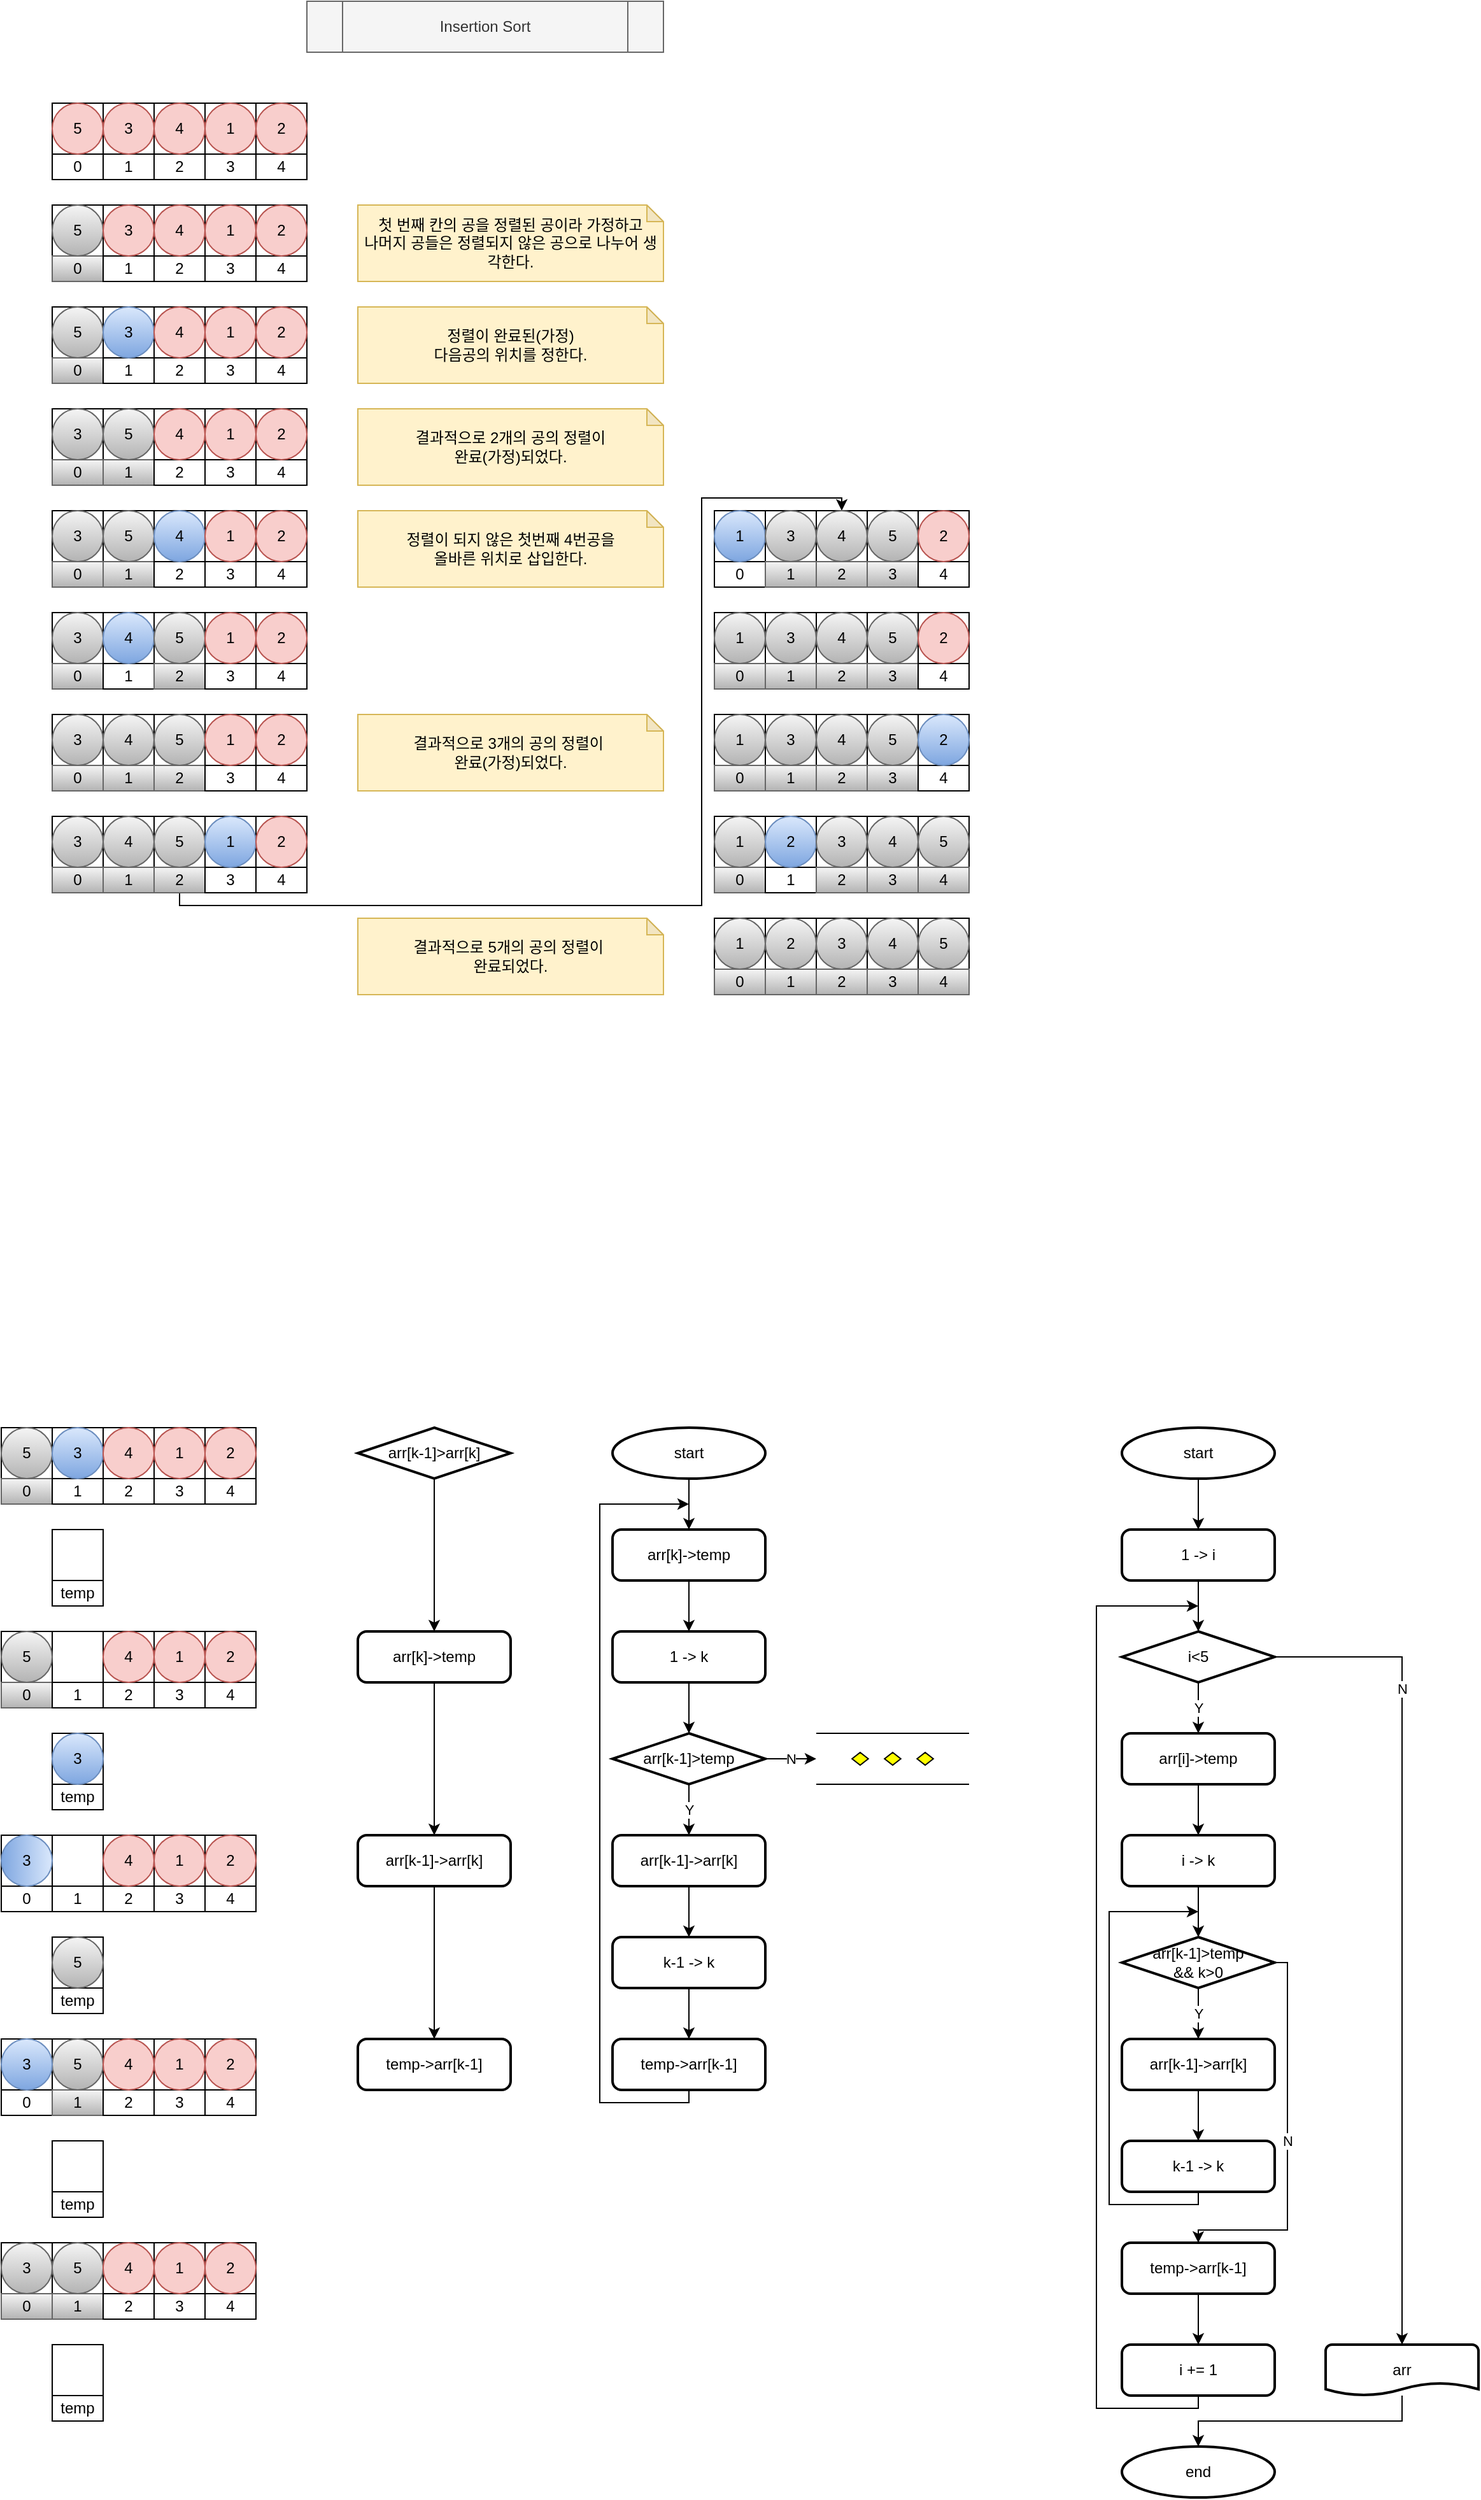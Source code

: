 <mxfile version="19.0.3" type="device"><diagram id="T1KWveA_4Zb-tfyx51z1" name="Page-1"><mxGraphModel dx="1102" dy="857" grid="1" gridSize="10" guides="1" tooltips="1" connect="1" arrows="1" fold="1" page="1" pageScale="1" pageWidth="850" pageHeight="1100" math="0" shadow="0"><root><mxCell id="0"/><mxCell id="1" parent="0"/><mxCell id="U8o8JSS-doeRucUMRSX4-1" value="Insertion Sort" style="shape=process;whiteSpace=wrap;html=1;backgroundOutline=1;fillColor=#f5f5f5;strokeColor=#666666;fontColor=#333333;" vertex="1" parent="1"><mxGeometry x="280" y="40" width="280" height="40" as="geometry"/></mxCell><mxCell id="U8o8JSS-doeRucUMRSX4-2" value="" style="rounded=0;whiteSpace=wrap;html=1;" vertex="1" parent="1"><mxGeometry x="80" y="120" width="40" height="40" as="geometry"/></mxCell><mxCell id="U8o8JSS-doeRucUMRSX4-3" value="" style="rounded=0;whiteSpace=wrap;html=1;" vertex="1" parent="1"><mxGeometry x="120" y="120" width="40" height="40" as="geometry"/></mxCell><mxCell id="U8o8JSS-doeRucUMRSX4-4" value="" style="rounded=0;whiteSpace=wrap;html=1;" vertex="1" parent="1"><mxGeometry x="160" y="120" width="40" height="40" as="geometry"/></mxCell><mxCell id="U8o8JSS-doeRucUMRSX4-5" value="" style="rounded=0;whiteSpace=wrap;html=1;" vertex="1" parent="1"><mxGeometry x="200" y="120" width="40" height="40" as="geometry"/></mxCell><mxCell id="U8o8JSS-doeRucUMRSX4-6" value="" style="rounded=0;whiteSpace=wrap;html=1;" vertex="1" parent="1"><mxGeometry x="240" y="120" width="40" height="40" as="geometry"/></mxCell><mxCell id="U8o8JSS-doeRucUMRSX4-7" value="0" style="rounded=0;whiteSpace=wrap;html=1;" vertex="1" parent="1"><mxGeometry x="80" y="160" width="40" height="20" as="geometry"/></mxCell><mxCell id="U8o8JSS-doeRucUMRSX4-8" value="1" style="rounded=0;whiteSpace=wrap;html=1;" vertex="1" parent="1"><mxGeometry x="120" y="160" width="40" height="20" as="geometry"/></mxCell><mxCell id="U8o8JSS-doeRucUMRSX4-9" value="2" style="rounded=0;whiteSpace=wrap;html=1;" vertex="1" parent="1"><mxGeometry x="160" y="160" width="40" height="20" as="geometry"/></mxCell><mxCell id="U8o8JSS-doeRucUMRSX4-10" value="3" style="rounded=0;whiteSpace=wrap;html=1;" vertex="1" parent="1"><mxGeometry x="200" y="160" width="40" height="20" as="geometry"/></mxCell><mxCell id="U8o8JSS-doeRucUMRSX4-11" value="4" style="rounded=0;whiteSpace=wrap;html=1;" vertex="1" parent="1"><mxGeometry x="240" y="160" width="40" height="20" as="geometry"/></mxCell><mxCell id="U8o8JSS-doeRucUMRSX4-12" value="5" style="ellipse;whiteSpace=wrap;html=1;fillColor=#f8cecc;strokeColor=#b85450;" vertex="1" parent="1"><mxGeometry x="80" y="120" width="40" height="40" as="geometry"/></mxCell><mxCell id="U8o8JSS-doeRucUMRSX4-13" value="3" style="ellipse;whiteSpace=wrap;html=1;fillColor=#f8cecc;strokeColor=#b85450;" vertex="1" parent="1"><mxGeometry x="120" y="120" width="40" height="40" as="geometry"/></mxCell><mxCell id="U8o8JSS-doeRucUMRSX4-14" value="4" style="ellipse;whiteSpace=wrap;html=1;fillColor=#f8cecc;strokeColor=#b85450;" vertex="1" parent="1"><mxGeometry x="160" y="120" width="40" height="40" as="geometry"/></mxCell><mxCell id="U8o8JSS-doeRucUMRSX4-15" value="1" style="ellipse;whiteSpace=wrap;html=1;fillColor=#f8cecc;strokeColor=#b85450;" vertex="1" parent="1"><mxGeometry x="200" y="120" width="40" height="40" as="geometry"/></mxCell><mxCell id="U8o8JSS-doeRucUMRSX4-16" value="2" style="ellipse;whiteSpace=wrap;html=1;fillColor=#f8cecc;strokeColor=#b85450;" vertex="1" parent="1"><mxGeometry x="240" y="120" width="40" height="40" as="geometry"/></mxCell><mxCell id="U8o8JSS-doeRucUMRSX4-17" value="" style="rounded=0;whiteSpace=wrap;html=1;" vertex="1" parent="1"><mxGeometry x="80" y="200" width="40" height="40" as="geometry"/></mxCell><mxCell id="U8o8JSS-doeRucUMRSX4-18" value="" style="rounded=0;whiteSpace=wrap;html=1;" vertex="1" parent="1"><mxGeometry x="120" y="200" width="40" height="40" as="geometry"/></mxCell><mxCell id="U8o8JSS-doeRucUMRSX4-19" value="" style="rounded=0;whiteSpace=wrap;html=1;" vertex="1" parent="1"><mxGeometry x="160" y="200" width="40" height="40" as="geometry"/></mxCell><mxCell id="U8o8JSS-doeRucUMRSX4-20" value="" style="rounded=0;whiteSpace=wrap;html=1;" vertex="1" parent="1"><mxGeometry x="200" y="200" width="40" height="40" as="geometry"/></mxCell><mxCell id="U8o8JSS-doeRucUMRSX4-21" value="" style="rounded=0;whiteSpace=wrap;html=1;" vertex="1" parent="1"><mxGeometry x="240" y="200" width="40" height="40" as="geometry"/></mxCell><mxCell id="U8o8JSS-doeRucUMRSX4-22" value="0" style="rounded=0;whiteSpace=wrap;html=1;fillColor=#f5f5f5;gradientColor=#b3b3b3;strokeColor=#666666;" vertex="1" parent="1"><mxGeometry x="80" y="240" width="40" height="20" as="geometry"/></mxCell><mxCell id="U8o8JSS-doeRucUMRSX4-23" value="1" style="rounded=0;whiteSpace=wrap;html=1;" vertex="1" parent="1"><mxGeometry x="120" y="240" width="40" height="20" as="geometry"/></mxCell><mxCell id="U8o8JSS-doeRucUMRSX4-24" value="2" style="rounded=0;whiteSpace=wrap;html=1;" vertex="1" parent="1"><mxGeometry x="160" y="240" width="40" height="20" as="geometry"/></mxCell><mxCell id="U8o8JSS-doeRucUMRSX4-25" value="3" style="rounded=0;whiteSpace=wrap;html=1;" vertex="1" parent="1"><mxGeometry x="200" y="240" width="40" height="20" as="geometry"/></mxCell><mxCell id="U8o8JSS-doeRucUMRSX4-26" value="4" style="rounded=0;whiteSpace=wrap;html=1;" vertex="1" parent="1"><mxGeometry x="240" y="240" width="40" height="20" as="geometry"/></mxCell><mxCell id="U8o8JSS-doeRucUMRSX4-27" value="5" style="ellipse;whiteSpace=wrap;html=1;fillColor=#f5f5f5;strokeColor=#666666;gradientColor=#b3b3b3;" vertex="1" parent="1"><mxGeometry x="80" y="200" width="40" height="40" as="geometry"/></mxCell><mxCell id="U8o8JSS-doeRucUMRSX4-28" value="3" style="ellipse;whiteSpace=wrap;html=1;fillColor=#f8cecc;strokeColor=#b85450;" vertex="1" parent="1"><mxGeometry x="120" y="200" width="40" height="40" as="geometry"/></mxCell><mxCell id="U8o8JSS-doeRucUMRSX4-29" value="4" style="ellipse;whiteSpace=wrap;html=1;fillColor=#f8cecc;strokeColor=#b85450;" vertex="1" parent="1"><mxGeometry x="160" y="200" width="40" height="40" as="geometry"/></mxCell><mxCell id="U8o8JSS-doeRucUMRSX4-30" value="1" style="ellipse;whiteSpace=wrap;html=1;fillColor=#f8cecc;strokeColor=#b85450;" vertex="1" parent="1"><mxGeometry x="200" y="200" width="40" height="40" as="geometry"/></mxCell><mxCell id="U8o8JSS-doeRucUMRSX4-31" value="2" style="ellipse;whiteSpace=wrap;html=1;fillColor=#f8cecc;strokeColor=#b85450;" vertex="1" parent="1"><mxGeometry x="240" y="200" width="40" height="40" as="geometry"/></mxCell><mxCell id="U8o8JSS-doeRucUMRSX4-32" value="" style="rounded=0;whiteSpace=wrap;html=1;" vertex="1" parent="1"><mxGeometry x="80" y="280" width="40" height="40" as="geometry"/></mxCell><mxCell id="U8o8JSS-doeRucUMRSX4-33" value="" style="rounded=0;whiteSpace=wrap;html=1;" vertex="1" parent="1"><mxGeometry x="120" y="280" width="40" height="40" as="geometry"/></mxCell><mxCell id="U8o8JSS-doeRucUMRSX4-34" value="" style="rounded=0;whiteSpace=wrap;html=1;" vertex="1" parent="1"><mxGeometry x="160" y="280" width="40" height="40" as="geometry"/></mxCell><mxCell id="U8o8JSS-doeRucUMRSX4-35" value="" style="rounded=0;whiteSpace=wrap;html=1;" vertex="1" parent="1"><mxGeometry x="200" y="280" width="40" height="40" as="geometry"/></mxCell><mxCell id="U8o8JSS-doeRucUMRSX4-36" value="" style="rounded=0;whiteSpace=wrap;html=1;" vertex="1" parent="1"><mxGeometry x="240" y="280" width="40" height="40" as="geometry"/></mxCell><mxCell id="U8o8JSS-doeRucUMRSX4-37" value="0" style="rounded=0;whiteSpace=wrap;html=1;fillColor=#f5f5f5;gradientColor=#b3b3b3;strokeColor=#666666;" vertex="1" parent="1"><mxGeometry x="80" y="320" width="40" height="20" as="geometry"/></mxCell><mxCell id="U8o8JSS-doeRucUMRSX4-38" value="1" style="rounded=0;whiteSpace=wrap;html=1;" vertex="1" parent="1"><mxGeometry x="120" y="320" width="40" height="20" as="geometry"/></mxCell><mxCell id="U8o8JSS-doeRucUMRSX4-39" value="2" style="rounded=0;whiteSpace=wrap;html=1;" vertex="1" parent="1"><mxGeometry x="160" y="320" width="40" height="20" as="geometry"/></mxCell><mxCell id="U8o8JSS-doeRucUMRSX4-40" value="3" style="rounded=0;whiteSpace=wrap;html=1;" vertex="1" parent="1"><mxGeometry x="200" y="320" width="40" height="20" as="geometry"/></mxCell><mxCell id="U8o8JSS-doeRucUMRSX4-41" value="4" style="rounded=0;whiteSpace=wrap;html=1;" vertex="1" parent="1"><mxGeometry x="240" y="320" width="40" height="20" as="geometry"/></mxCell><mxCell id="U8o8JSS-doeRucUMRSX4-42" value="5" style="ellipse;whiteSpace=wrap;html=1;fillColor=#f5f5f5;strokeColor=#666666;gradientColor=#b3b3b3;" vertex="1" parent="1"><mxGeometry x="80" y="280" width="40" height="40" as="geometry"/></mxCell><mxCell id="U8o8JSS-doeRucUMRSX4-43" value="3" style="ellipse;whiteSpace=wrap;html=1;fillColor=#dae8fc;strokeColor=#6c8ebf;gradientColor=#7ea6e0;" vertex="1" parent="1"><mxGeometry x="120" y="280" width="40" height="40" as="geometry"/></mxCell><mxCell id="U8o8JSS-doeRucUMRSX4-44" value="4" style="ellipse;whiteSpace=wrap;html=1;fillColor=#f8cecc;strokeColor=#b85450;" vertex="1" parent="1"><mxGeometry x="160" y="280" width="40" height="40" as="geometry"/></mxCell><mxCell id="U8o8JSS-doeRucUMRSX4-45" value="1" style="ellipse;whiteSpace=wrap;html=1;fillColor=#f8cecc;strokeColor=#b85450;" vertex="1" parent="1"><mxGeometry x="200" y="280" width="40" height="40" as="geometry"/></mxCell><mxCell id="U8o8JSS-doeRucUMRSX4-46" value="2" style="ellipse;whiteSpace=wrap;html=1;fillColor=#f8cecc;strokeColor=#b85450;" vertex="1" parent="1"><mxGeometry x="240" y="280" width="40" height="40" as="geometry"/></mxCell><mxCell id="U8o8JSS-doeRucUMRSX4-47" value="첫 번째 칸의 공을 정렬된 공이라 가정하고&lt;br&gt;나머지 공들은 정렬되지 않은 공으로 나누어 생각한다." style="shape=note;whiteSpace=wrap;html=1;backgroundOutline=1;darkOpacity=0.05;size=13;fillColor=#fff2cc;strokeColor=#d6b656;" vertex="1" parent="1"><mxGeometry x="320" y="200" width="240" height="60" as="geometry"/></mxCell><mxCell id="U8o8JSS-doeRucUMRSX4-48" value="정렬이 완료된(가정) &lt;br&gt;다음공의 위치를 정한다." style="shape=note;whiteSpace=wrap;html=1;backgroundOutline=1;darkOpacity=0.05;size=13;fillColor=#fff2cc;strokeColor=#d6b656;" vertex="1" parent="1"><mxGeometry x="320" y="280" width="240" height="60" as="geometry"/></mxCell><mxCell id="U8o8JSS-doeRucUMRSX4-49" value="" style="rounded=0;whiteSpace=wrap;html=1;" vertex="1" parent="1"><mxGeometry x="80" y="360" width="40" height="40" as="geometry"/></mxCell><mxCell id="U8o8JSS-doeRucUMRSX4-50" value="" style="rounded=0;whiteSpace=wrap;html=1;" vertex="1" parent="1"><mxGeometry x="120" y="360" width="40" height="40" as="geometry"/></mxCell><mxCell id="U8o8JSS-doeRucUMRSX4-51" value="" style="rounded=0;whiteSpace=wrap;html=1;" vertex="1" parent="1"><mxGeometry x="160" y="360" width="40" height="40" as="geometry"/></mxCell><mxCell id="U8o8JSS-doeRucUMRSX4-52" value="" style="rounded=0;whiteSpace=wrap;html=1;" vertex="1" parent="1"><mxGeometry x="200" y="360" width="40" height="40" as="geometry"/></mxCell><mxCell id="U8o8JSS-doeRucUMRSX4-53" value="" style="rounded=0;whiteSpace=wrap;html=1;" vertex="1" parent="1"><mxGeometry x="240" y="360" width="40" height="40" as="geometry"/></mxCell><mxCell id="U8o8JSS-doeRucUMRSX4-54" value="0" style="rounded=0;whiteSpace=wrap;html=1;fillColor=#f5f5f5;gradientColor=#b3b3b3;strokeColor=#666666;" vertex="1" parent="1"><mxGeometry x="80" y="400" width="40" height="20" as="geometry"/></mxCell><mxCell id="U8o8JSS-doeRucUMRSX4-55" value="1" style="rounded=0;whiteSpace=wrap;html=1;fillColor=#f5f5f5;gradientColor=#b3b3b3;strokeColor=#666666;" vertex="1" parent="1"><mxGeometry x="120" y="400" width="40" height="20" as="geometry"/></mxCell><mxCell id="U8o8JSS-doeRucUMRSX4-56" value="2" style="rounded=0;whiteSpace=wrap;html=1;" vertex="1" parent="1"><mxGeometry x="160" y="400" width="40" height="20" as="geometry"/></mxCell><mxCell id="U8o8JSS-doeRucUMRSX4-57" value="3" style="rounded=0;whiteSpace=wrap;html=1;" vertex="1" parent="1"><mxGeometry x="200" y="400" width="40" height="20" as="geometry"/></mxCell><mxCell id="U8o8JSS-doeRucUMRSX4-58" value="4" style="rounded=0;whiteSpace=wrap;html=1;" vertex="1" parent="1"><mxGeometry x="240" y="400" width="40" height="20" as="geometry"/></mxCell><mxCell id="U8o8JSS-doeRucUMRSX4-59" value="3" style="ellipse;whiteSpace=wrap;html=1;fillColor=#f5f5f5;strokeColor=#666666;gradientColor=#b3b3b3;" vertex="1" parent="1"><mxGeometry x="80" y="360" width="40" height="40" as="geometry"/></mxCell><mxCell id="U8o8JSS-doeRucUMRSX4-60" value="5" style="ellipse;whiteSpace=wrap;html=1;fillColor=#f5f5f5;strokeColor=#666666;gradientColor=#b3b3b3;" vertex="1" parent="1"><mxGeometry x="120" y="360" width="40" height="40" as="geometry"/></mxCell><mxCell id="U8o8JSS-doeRucUMRSX4-61" value="4" style="ellipse;whiteSpace=wrap;html=1;fillColor=#f8cecc;strokeColor=#b85450;" vertex="1" parent="1"><mxGeometry x="160" y="360" width="40" height="40" as="geometry"/></mxCell><mxCell id="U8o8JSS-doeRucUMRSX4-62" value="1" style="ellipse;whiteSpace=wrap;html=1;fillColor=#f8cecc;strokeColor=#b85450;" vertex="1" parent="1"><mxGeometry x="200" y="360" width="40" height="40" as="geometry"/></mxCell><mxCell id="U8o8JSS-doeRucUMRSX4-63" value="2" style="ellipse;whiteSpace=wrap;html=1;fillColor=#f8cecc;strokeColor=#b85450;" vertex="1" parent="1"><mxGeometry x="240" y="360" width="40" height="40" as="geometry"/></mxCell><mxCell id="U8o8JSS-doeRucUMRSX4-64" value="결과적으로 2개의 공의 정렬이 &lt;br&gt;완료(가정)되었다." style="shape=note;whiteSpace=wrap;html=1;backgroundOutline=1;darkOpacity=0.05;size=13;fillColor=#fff2cc;strokeColor=#d6b656;" vertex="1" parent="1"><mxGeometry x="320" y="360" width="240" height="60" as="geometry"/></mxCell><mxCell id="U8o8JSS-doeRucUMRSX4-65" value="" style="rounded=0;whiteSpace=wrap;html=1;" vertex="1" parent="1"><mxGeometry x="80" y="440" width="40" height="40" as="geometry"/></mxCell><mxCell id="U8o8JSS-doeRucUMRSX4-66" value="" style="rounded=0;whiteSpace=wrap;html=1;" vertex="1" parent="1"><mxGeometry x="120" y="440" width="40" height="40" as="geometry"/></mxCell><mxCell id="U8o8JSS-doeRucUMRSX4-67" value="" style="rounded=0;whiteSpace=wrap;html=1;" vertex="1" parent="1"><mxGeometry x="160" y="440" width="40" height="40" as="geometry"/></mxCell><mxCell id="U8o8JSS-doeRucUMRSX4-68" value="" style="rounded=0;whiteSpace=wrap;html=1;" vertex="1" parent="1"><mxGeometry x="200" y="440" width="40" height="40" as="geometry"/></mxCell><mxCell id="U8o8JSS-doeRucUMRSX4-69" value="" style="rounded=0;whiteSpace=wrap;html=1;" vertex="1" parent="1"><mxGeometry x="240" y="440" width="40" height="40" as="geometry"/></mxCell><mxCell id="U8o8JSS-doeRucUMRSX4-70" value="0" style="rounded=0;whiteSpace=wrap;html=1;fillColor=#f5f5f5;gradientColor=#b3b3b3;strokeColor=#666666;" vertex="1" parent="1"><mxGeometry x="80" y="480" width="40" height="20" as="geometry"/></mxCell><mxCell id="U8o8JSS-doeRucUMRSX4-71" value="1" style="rounded=0;whiteSpace=wrap;html=1;fillColor=#f5f5f5;gradientColor=#b3b3b3;strokeColor=#666666;" vertex="1" parent="1"><mxGeometry x="120" y="480" width="40" height="20" as="geometry"/></mxCell><mxCell id="U8o8JSS-doeRucUMRSX4-72" value="2" style="rounded=0;whiteSpace=wrap;html=1;" vertex="1" parent="1"><mxGeometry x="160" y="480" width="40" height="20" as="geometry"/></mxCell><mxCell id="U8o8JSS-doeRucUMRSX4-73" value="3" style="rounded=0;whiteSpace=wrap;html=1;" vertex="1" parent="1"><mxGeometry x="200" y="480" width="40" height="20" as="geometry"/></mxCell><mxCell id="U8o8JSS-doeRucUMRSX4-74" value="4" style="rounded=0;whiteSpace=wrap;html=1;" vertex="1" parent="1"><mxGeometry x="240" y="480" width="40" height="20" as="geometry"/></mxCell><mxCell id="U8o8JSS-doeRucUMRSX4-75" value="3" style="ellipse;whiteSpace=wrap;html=1;fillColor=#f5f5f5;strokeColor=#666666;gradientColor=#b3b3b3;" vertex="1" parent="1"><mxGeometry x="80" y="440" width="40" height="40" as="geometry"/></mxCell><mxCell id="U8o8JSS-doeRucUMRSX4-76" value="5" style="ellipse;whiteSpace=wrap;html=1;fillColor=#f5f5f5;strokeColor=#666666;gradientColor=#b3b3b3;" vertex="1" parent="1"><mxGeometry x="120" y="440" width="40" height="40" as="geometry"/></mxCell><mxCell id="U8o8JSS-doeRucUMRSX4-77" value="4" style="ellipse;whiteSpace=wrap;html=1;fillColor=#dae8fc;strokeColor=#6c8ebf;gradientColor=#7ea6e0;" vertex="1" parent="1"><mxGeometry x="160" y="440" width="40" height="40" as="geometry"/></mxCell><mxCell id="U8o8JSS-doeRucUMRSX4-78" value="1" style="ellipse;whiteSpace=wrap;html=1;fillColor=#f8cecc;strokeColor=#b85450;" vertex="1" parent="1"><mxGeometry x="200" y="440" width="40" height="40" as="geometry"/></mxCell><mxCell id="U8o8JSS-doeRucUMRSX4-79" value="2" style="ellipse;whiteSpace=wrap;html=1;fillColor=#f8cecc;strokeColor=#b85450;" vertex="1" parent="1"><mxGeometry x="240" y="440" width="40" height="40" as="geometry"/></mxCell><mxCell id="U8o8JSS-doeRucUMRSX4-80" value="" style="rounded=0;whiteSpace=wrap;html=1;" vertex="1" parent="1"><mxGeometry x="80" y="520" width="40" height="40" as="geometry"/></mxCell><mxCell id="U8o8JSS-doeRucUMRSX4-81" value="" style="rounded=0;whiteSpace=wrap;html=1;" vertex="1" parent="1"><mxGeometry x="120" y="520" width="40" height="40" as="geometry"/></mxCell><mxCell id="U8o8JSS-doeRucUMRSX4-82" value="" style="rounded=0;whiteSpace=wrap;html=1;" vertex="1" parent="1"><mxGeometry x="160" y="520" width="40" height="40" as="geometry"/></mxCell><mxCell id="U8o8JSS-doeRucUMRSX4-83" value="" style="rounded=0;whiteSpace=wrap;html=1;" vertex="1" parent="1"><mxGeometry x="200" y="520" width="40" height="40" as="geometry"/></mxCell><mxCell id="U8o8JSS-doeRucUMRSX4-84" value="" style="rounded=0;whiteSpace=wrap;html=1;" vertex="1" parent="1"><mxGeometry x="240" y="520" width="40" height="40" as="geometry"/></mxCell><mxCell id="U8o8JSS-doeRucUMRSX4-85" value="0" style="rounded=0;whiteSpace=wrap;html=1;fillColor=#f5f5f5;gradientColor=#b3b3b3;strokeColor=#666666;" vertex="1" parent="1"><mxGeometry x="80" y="560" width="40" height="20" as="geometry"/></mxCell><mxCell id="U8o8JSS-doeRucUMRSX4-86" value="1" style="rounded=0;whiteSpace=wrap;html=1;" vertex="1" parent="1"><mxGeometry x="120" y="560" width="40" height="20" as="geometry"/></mxCell><mxCell id="U8o8JSS-doeRucUMRSX4-87" value="2" style="rounded=0;whiteSpace=wrap;html=1;fillColor=#f5f5f5;gradientColor=#b3b3b3;strokeColor=#666666;" vertex="1" parent="1"><mxGeometry x="160" y="560" width="40" height="20" as="geometry"/></mxCell><mxCell id="U8o8JSS-doeRucUMRSX4-88" value="3" style="rounded=0;whiteSpace=wrap;html=1;" vertex="1" parent="1"><mxGeometry x="200" y="560" width="40" height="20" as="geometry"/></mxCell><mxCell id="U8o8JSS-doeRucUMRSX4-89" value="4" style="rounded=0;whiteSpace=wrap;html=1;" vertex="1" parent="1"><mxGeometry x="240" y="560" width="40" height="20" as="geometry"/></mxCell><mxCell id="U8o8JSS-doeRucUMRSX4-90" value="3" style="ellipse;whiteSpace=wrap;html=1;fillColor=#f5f5f5;strokeColor=#666666;gradientColor=#b3b3b3;" vertex="1" parent="1"><mxGeometry x="80" y="520" width="40" height="40" as="geometry"/></mxCell><mxCell id="U8o8JSS-doeRucUMRSX4-91" value="4" style="ellipse;whiteSpace=wrap;html=1;fillColor=#dae8fc;strokeColor=#6c8ebf;gradientColor=#7ea6e0;" vertex="1" parent="1"><mxGeometry x="120" y="520" width="40" height="40" as="geometry"/></mxCell><mxCell id="U8o8JSS-doeRucUMRSX4-92" value="5" style="ellipse;whiteSpace=wrap;html=1;fillColor=#f5f5f5;strokeColor=#666666;gradientColor=#b3b3b3;" vertex="1" parent="1"><mxGeometry x="160" y="520" width="40" height="40" as="geometry"/></mxCell><mxCell id="U8o8JSS-doeRucUMRSX4-93" value="1" style="ellipse;whiteSpace=wrap;html=1;fillColor=#f8cecc;strokeColor=#b85450;" vertex="1" parent="1"><mxGeometry x="200" y="520" width="40" height="40" as="geometry"/></mxCell><mxCell id="U8o8JSS-doeRucUMRSX4-94" value="2" style="ellipse;whiteSpace=wrap;html=1;fillColor=#f8cecc;strokeColor=#b85450;" vertex="1" parent="1"><mxGeometry x="240" y="520" width="40" height="40" as="geometry"/></mxCell><mxCell id="U8o8JSS-doeRucUMRSX4-95" value="정렬이 되지 않은 첫번째 4번공을 &lt;br&gt;올바른 위치로 삽입한다." style="shape=note;whiteSpace=wrap;html=1;backgroundOutline=1;darkOpacity=0.05;size=13;fillColor=#fff2cc;strokeColor=#d6b656;" vertex="1" parent="1"><mxGeometry x="320" y="440" width="240" height="60" as="geometry"/></mxCell><mxCell id="U8o8JSS-doeRucUMRSX4-96" value="" style="rounded=0;whiteSpace=wrap;html=1;" vertex="1" parent="1"><mxGeometry x="80" y="600" width="40" height="40" as="geometry"/></mxCell><mxCell id="U8o8JSS-doeRucUMRSX4-97" value="" style="rounded=0;whiteSpace=wrap;html=1;" vertex="1" parent="1"><mxGeometry x="120" y="600" width="40" height="40" as="geometry"/></mxCell><mxCell id="U8o8JSS-doeRucUMRSX4-98" value="" style="rounded=0;whiteSpace=wrap;html=1;" vertex="1" parent="1"><mxGeometry x="160" y="600" width="40" height="40" as="geometry"/></mxCell><mxCell id="U8o8JSS-doeRucUMRSX4-99" value="" style="rounded=0;whiteSpace=wrap;html=1;" vertex="1" parent="1"><mxGeometry x="200" y="600" width="40" height="40" as="geometry"/></mxCell><mxCell id="U8o8JSS-doeRucUMRSX4-100" value="" style="rounded=0;whiteSpace=wrap;html=1;" vertex="1" parent="1"><mxGeometry x="240" y="600" width="40" height="40" as="geometry"/></mxCell><mxCell id="U8o8JSS-doeRucUMRSX4-101" value="0" style="rounded=0;whiteSpace=wrap;html=1;fillColor=#f5f5f5;gradientColor=#b3b3b3;strokeColor=#666666;" vertex="1" parent="1"><mxGeometry x="80" y="640" width="40" height="20" as="geometry"/></mxCell><mxCell id="U8o8JSS-doeRucUMRSX4-102" value="1" style="rounded=0;whiteSpace=wrap;html=1;fillColor=#f5f5f5;gradientColor=#b3b3b3;strokeColor=#666666;" vertex="1" parent="1"><mxGeometry x="120" y="640" width="40" height="20" as="geometry"/></mxCell><mxCell id="U8o8JSS-doeRucUMRSX4-103" value="2" style="rounded=0;whiteSpace=wrap;html=1;fillColor=#f5f5f5;gradientColor=#b3b3b3;strokeColor=#666666;" vertex="1" parent="1"><mxGeometry x="160" y="640" width="40" height="20" as="geometry"/></mxCell><mxCell id="U8o8JSS-doeRucUMRSX4-104" value="3" style="rounded=0;whiteSpace=wrap;html=1;" vertex="1" parent="1"><mxGeometry x="200" y="640" width="40" height="20" as="geometry"/></mxCell><mxCell id="U8o8JSS-doeRucUMRSX4-105" value="4" style="rounded=0;whiteSpace=wrap;html=1;" vertex="1" parent="1"><mxGeometry x="240" y="640" width="40" height="20" as="geometry"/></mxCell><mxCell id="U8o8JSS-doeRucUMRSX4-106" value="3" style="ellipse;whiteSpace=wrap;html=1;fillColor=#f5f5f5;strokeColor=#666666;gradientColor=#b3b3b3;" vertex="1" parent="1"><mxGeometry x="80" y="600" width="40" height="40" as="geometry"/></mxCell><mxCell id="U8o8JSS-doeRucUMRSX4-107" value="4" style="ellipse;whiteSpace=wrap;html=1;fillColor=#f5f5f5;strokeColor=#666666;gradientColor=#b3b3b3;" vertex="1" parent="1"><mxGeometry x="120" y="600" width="40" height="40" as="geometry"/></mxCell><mxCell id="U8o8JSS-doeRucUMRSX4-108" value="5" style="ellipse;whiteSpace=wrap;html=1;fillColor=#f5f5f5;strokeColor=#666666;gradientColor=#b3b3b3;" vertex="1" parent="1"><mxGeometry x="160" y="600" width="40" height="40" as="geometry"/></mxCell><mxCell id="U8o8JSS-doeRucUMRSX4-109" value="1" style="ellipse;whiteSpace=wrap;html=1;fillColor=#f8cecc;strokeColor=#b85450;" vertex="1" parent="1"><mxGeometry x="200" y="600" width="40" height="40" as="geometry"/></mxCell><mxCell id="U8o8JSS-doeRucUMRSX4-110" value="2" style="ellipse;whiteSpace=wrap;html=1;fillColor=#f8cecc;strokeColor=#b85450;" vertex="1" parent="1"><mxGeometry x="240" y="600" width="40" height="40" as="geometry"/></mxCell><mxCell id="U8o8JSS-doeRucUMRSX4-111" value="결과적으로 3개의 공의 정렬이&amp;nbsp;&lt;br&gt;완료(가정)되었다." style="shape=note;whiteSpace=wrap;html=1;backgroundOutline=1;darkOpacity=0.05;size=13;fillColor=#fff2cc;strokeColor=#d6b656;" vertex="1" parent="1"><mxGeometry x="320" y="600" width="240" height="60" as="geometry"/></mxCell><mxCell id="U8o8JSS-doeRucUMRSX4-112" value="" style="rounded=0;whiteSpace=wrap;html=1;" vertex="1" parent="1"><mxGeometry x="80" y="680" width="40" height="40" as="geometry"/></mxCell><mxCell id="U8o8JSS-doeRucUMRSX4-113" value="" style="rounded=0;whiteSpace=wrap;html=1;" vertex="1" parent="1"><mxGeometry x="120" y="680" width="40" height="40" as="geometry"/></mxCell><mxCell id="U8o8JSS-doeRucUMRSX4-114" value="" style="rounded=0;whiteSpace=wrap;html=1;" vertex="1" parent="1"><mxGeometry x="160" y="680" width="40" height="40" as="geometry"/></mxCell><mxCell id="U8o8JSS-doeRucUMRSX4-115" value="" style="rounded=0;whiteSpace=wrap;html=1;" vertex="1" parent="1"><mxGeometry x="200" y="680" width="40" height="40" as="geometry"/></mxCell><mxCell id="U8o8JSS-doeRucUMRSX4-116" value="" style="rounded=0;whiteSpace=wrap;html=1;" vertex="1" parent="1"><mxGeometry x="240" y="680" width="40" height="40" as="geometry"/></mxCell><mxCell id="U8o8JSS-doeRucUMRSX4-117" value="0" style="rounded=0;whiteSpace=wrap;html=1;fillColor=#f5f5f5;gradientColor=#b3b3b3;strokeColor=#666666;" vertex="1" parent="1"><mxGeometry x="80" y="720" width="40" height="20" as="geometry"/></mxCell><mxCell id="U8o8JSS-doeRucUMRSX4-118" value="1" style="rounded=0;whiteSpace=wrap;html=1;fillColor=#f5f5f5;gradientColor=#b3b3b3;strokeColor=#666666;" vertex="1" parent="1"><mxGeometry x="120" y="720" width="40" height="20" as="geometry"/></mxCell><mxCell id="U8o8JSS-doeRucUMRSX4-203" style="edgeStyle=orthogonalEdgeStyle;rounded=0;orthogonalLoop=1;jettySize=auto;html=1;entryX=0.5;entryY=0;entryDx=0;entryDy=0;" edge="1" parent="1" source="U8o8JSS-doeRucUMRSX4-119" target="U8o8JSS-doeRucUMRSX4-139"><mxGeometry relative="1" as="geometry"><Array as="points"><mxPoint x="180" y="750"/><mxPoint x="590" y="750"/><mxPoint x="590" y="430"/><mxPoint x="700" y="430"/></Array></mxGeometry></mxCell><mxCell id="U8o8JSS-doeRucUMRSX4-119" value="2" style="rounded=0;whiteSpace=wrap;html=1;fillColor=#f5f5f5;gradientColor=#b3b3b3;strokeColor=#666666;" vertex="1" parent="1"><mxGeometry x="160" y="720" width="40" height="20" as="geometry"/></mxCell><mxCell id="U8o8JSS-doeRucUMRSX4-120" value="3" style="rounded=0;whiteSpace=wrap;html=1;" vertex="1" parent="1"><mxGeometry x="200" y="720" width="40" height="20" as="geometry"/></mxCell><mxCell id="U8o8JSS-doeRucUMRSX4-121" value="4" style="rounded=0;whiteSpace=wrap;html=1;" vertex="1" parent="1"><mxGeometry x="240" y="720" width="40" height="20" as="geometry"/></mxCell><mxCell id="U8o8JSS-doeRucUMRSX4-122" value="3" style="ellipse;whiteSpace=wrap;html=1;fillColor=#f5f5f5;strokeColor=#666666;gradientColor=#b3b3b3;" vertex="1" parent="1"><mxGeometry x="80" y="680" width="40" height="40" as="geometry"/></mxCell><mxCell id="U8o8JSS-doeRucUMRSX4-123" value="4" style="ellipse;whiteSpace=wrap;html=1;fillColor=#f5f5f5;strokeColor=#666666;gradientColor=#b3b3b3;" vertex="1" parent="1"><mxGeometry x="120" y="680" width="40" height="40" as="geometry"/></mxCell><mxCell id="U8o8JSS-doeRucUMRSX4-124" value="5" style="ellipse;whiteSpace=wrap;html=1;fillColor=#f5f5f5;strokeColor=#666666;gradientColor=#b3b3b3;" vertex="1" parent="1"><mxGeometry x="160" y="680" width="40" height="40" as="geometry"/></mxCell><mxCell id="U8o8JSS-doeRucUMRSX4-125" value="1" style="ellipse;whiteSpace=wrap;html=1;fillColor=#dae8fc;strokeColor=#6c8ebf;gradientColor=#7ea6e0;" vertex="1" parent="1"><mxGeometry x="200" y="680" width="40" height="40" as="geometry"/></mxCell><mxCell id="U8o8JSS-doeRucUMRSX4-126" value="2" style="ellipse;whiteSpace=wrap;html=1;fillColor=#f8cecc;strokeColor=#b85450;" vertex="1" parent="1"><mxGeometry x="240" y="680" width="40" height="40" as="geometry"/></mxCell><mxCell id="U8o8JSS-doeRucUMRSX4-127" value="" style="rounded=0;whiteSpace=wrap;html=1;" vertex="1" parent="1"><mxGeometry x="600" y="440" width="40" height="40" as="geometry"/></mxCell><mxCell id="U8o8JSS-doeRucUMRSX4-128" value="" style="rounded=0;whiteSpace=wrap;html=1;" vertex="1" parent="1"><mxGeometry x="640" y="440" width="40" height="40" as="geometry"/></mxCell><mxCell id="U8o8JSS-doeRucUMRSX4-129" value="" style="rounded=0;whiteSpace=wrap;html=1;" vertex="1" parent="1"><mxGeometry x="680" y="440" width="40" height="40" as="geometry"/></mxCell><mxCell id="U8o8JSS-doeRucUMRSX4-130" value="" style="rounded=0;whiteSpace=wrap;html=1;" vertex="1" parent="1"><mxGeometry x="720" y="440" width="40" height="40" as="geometry"/></mxCell><mxCell id="U8o8JSS-doeRucUMRSX4-131" value="" style="rounded=0;whiteSpace=wrap;html=1;" vertex="1" parent="1"><mxGeometry x="760" y="440" width="40" height="40" as="geometry"/></mxCell><mxCell id="U8o8JSS-doeRucUMRSX4-132" value="0" style="rounded=0;whiteSpace=wrap;html=1;" vertex="1" parent="1"><mxGeometry x="600" y="480" width="40" height="20" as="geometry"/></mxCell><mxCell id="U8o8JSS-doeRucUMRSX4-133" value="1" style="rounded=0;whiteSpace=wrap;html=1;fillColor=#f5f5f5;gradientColor=#b3b3b3;strokeColor=#666666;" vertex="1" parent="1"><mxGeometry x="640" y="480" width="40" height="20" as="geometry"/></mxCell><mxCell id="U8o8JSS-doeRucUMRSX4-134" value="2" style="rounded=0;whiteSpace=wrap;html=1;fillColor=#f5f5f5;gradientColor=#b3b3b3;strokeColor=#666666;" vertex="1" parent="1"><mxGeometry x="680" y="480" width="40" height="20" as="geometry"/></mxCell><mxCell id="U8o8JSS-doeRucUMRSX4-135" value="3" style="rounded=0;whiteSpace=wrap;html=1;fillColor=#f5f5f5;gradientColor=#b3b3b3;strokeColor=#666666;" vertex="1" parent="1"><mxGeometry x="720" y="480" width="40" height="20" as="geometry"/></mxCell><mxCell id="U8o8JSS-doeRucUMRSX4-136" value="4" style="rounded=0;whiteSpace=wrap;html=1;" vertex="1" parent="1"><mxGeometry x="760" y="480" width="40" height="20" as="geometry"/></mxCell><mxCell id="U8o8JSS-doeRucUMRSX4-137" value="1" style="ellipse;whiteSpace=wrap;html=1;fillColor=#dae8fc;strokeColor=#6c8ebf;gradientColor=#7ea6e0;" vertex="1" parent="1"><mxGeometry x="600" y="440" width="40" height="40" as="geometry"/></mxCell><mxCell id="U8o8JSS-doeRucUMRSX4-138" value="3" style="ellipse;whiteSpace=wrap;html=1;fillColor=#f5f5f5;strokeColor=#666666;gradientColor=#b3b3b3;" vertex="1" parent="1"><mxGeometry x="640" y="440" width="40" height="40" as="geometry"/></mxCell><mxCell id="U8o8JSS-doeRucUMRSX4-139" value="4" style="ellipse;whiteSpace=wrap;html=1;fillColor=#f5f5f5;strokeColor=#666666;gradientColor=#b3b3b3;" vertex="1" parent="1"><mxGeometry x="680" y="440" width="40" height="40" as="geometry"/></mxCell><mxCell id="U8o8JSS-doeRucUMRSX4-140" value="5" style="ellipse;whiteSpace=wrap;html=1;fillColor=#f5f5f5;strokeColor=#666666;gradientColor=#b3b3b3;" vertex="1" parent="1"><mxGeometry x="720" y="440" width="40" height="40" as="geometry"/></mxCell><mxCell id="U8o8JSS-doeRucUMRSX4-141" value="2" style="ellipse;whiteSpace=wrap;html=1;fillColor=#f8cecc;strokeColor=#b85450;" vertex="1" parent="1"><mxGeometry x="760" y="440" width="40" height="40" as="geometry"/></mxCell><mxCell id="U8o8JSS-doeRucUMRSX4-142" value="" style="rounded=0;whiteSpace=wrap;html=1;" vertex="1" parent="1"><mxGeometry x="600" y="520" width="40" height="40" as="geometry"/></mxCell><mxCell id="U8o8JSS-doeRucUMRSX4-143" value="" style="rounded=0;whiteSpace=wrap;html=1;" vertex="1" parent="1"><mxGeometry x="640" y="520" width="40" height="40" as="geometry"/></mxCell><mxCell id="U8o8JSS-doeRucUMRSX4-144" value="" style="rounded=0;whiteSpace=wrap;html=1;" vertex="1" parent="1"><mxGeometry x="680" y="520" width="40" height="40" as="geometry"/></mxCell><mxCell id="U8o8JSS-doeRucUMRSX4-145" value="" style="rounded=0;whiteSpace=wrap;html=1;" vertex="1" parent="1"><mxGeometry x="720" y="520" width="40" height="40" as="geometry"/></mxCell><mxCell id="U8o8JSS-doeRucUMRSX4-146" value="" style="rounded=0;whiteSpace=wrap;html=1;" vertex="1" parent="1"><mxGeometry x="760" y="520" width="40" height="40" as="geometry"/></mxCell><mxCell id="U8o8JSS-doeRucUMRSX4-147" value="0" style="rounded=0;whiteSpace=wrap;html=1;fillColor=#f5f5f5;gradientColor=#b3b3b3;strokeColor=#666666;" vertex="1" parent="1"><mxGeometry x="600" y="560" width="40" height="20" as="geometry"/></mxCell><mxCell id="U8o8JSS-doeRucUMRSX4-148" value="1" style="rounded=0;whiteSpace=wrap;html=1;fillColor=#f5f5f5;gradientColor=#b3b3b3;strokeColor=#666666;" vertex="1" parent="1"><mxGeometry x="640" y="560" width="40" height="20" as="geometry"/></mxCell><mxCell id="U8o8JSS-doeRucUMRSX4-149" value="2" style="rounded=0;whiteSpace=wrap;html=1;fillColor=#f5f5f5;gradientColor=#b3b3b3;strokeColor=#666666;" vertex="1" parent="1"><mxGeometry x="680" y="560" width="40" height="20" as="geometry"/></mxCell><mxCell id="U8o8JSS-doeRucUMRSX4-150" value="3" style="rounded=0;whiteSpace=wrap;html=1;fillColor=#f5f5f5;gradientColor=#b3b3b3;strokeColor=#666666;" vertex="1" parent="1"><mxGeometry x="720" y="560" width="40" height="20" as="geometry"/></mxCell><mxCell id="U8o8JSS-doeRucUMRSX4-151" value="4" style="rounded=0;whiteSpace=wrap;html=1;" vertex="1" parent="1"><mxGeometry x="760" y="560" width="40" height="20" as="geometry"/></mxCell><mxCell id="U8o8JSS-doeRucUMRSX4-152" value="1" style="ellipse;whiteSpace=wrap;html=1;fillColor=#f5f5f5;strokeColor=#666666;gradientColor=#b3b3b3;" vertex="1" parent="1"><mxGeometry x="600" y="520" width="40" height="40" as="geometry"/></mxCell><mxCell id="U8o8JSS-doeRucUMRSX4-153" value="3" style="ellipse;whiteSpace=wrap;html=1;fillColor=#f5f5f5;strokeColor=#666666;gradientColor=#b3b3b3;" vertex="1" parent="1"><mxGeometry x="640" y="520" width="40" height="40" as="geometry"/></mxCell><mxCell id="U8o8JSS-doeRucUMRSX4-154" value="4" style="ellipse;whiteSpace=wrap;html=1;fillColor=#f5f5f5;strokeColor=#666666;gradientColor=#b3b3b3;" vertex="1" parent="1"><mxGeometry x="680" y="520" width="40" height="40" as="geometry"/></mxCell><mxCell id="U8o8JSS-doeRucUMRSX4-155" value="5" style="ellipse;whiteSpace=wrap;html=1;fillColor=#f5f5f5;strokeColor=#666666;gradientColor=#b3b3b3;" vertex="1" parent="1"><mxGeometry x="720" y="520" width="40" height="40" as="geometry"/></mxCell><mxCell id="U8o8JSS-doeRucUMRSX4-156" value="2" style="ellipse;whiteSpace=wrap;html=1;fillColor=#f8cecc;strokeColor=#b85450;" vertex="1" parent="1"><mxGeometry x="760" y="520" width="40" height="40" as="geometry"/></mxCell><mxCell id="U8o8JSS-doeRucUMRSX4-157" value="" style="rounded=0;whiteSpace=wrap;html=1;" vertex="1" parent="1"><mxGeometry x="600" y="600" width="40" height="40" as="geometry"/></mxCell><mxCell id="U8o8JSS-doeRucUMRSX4-158" value="" style="rounded=0;whiteSpace=wrap;html=1;" vertex="1" parent="1"><mxGeometry x="640" y="600" width="40" height="40" as="geometry"/></mxCell><mxCell id="U8o8JSS-doeRucUMRSX4-159" value="" style="rounded=0;whiteSpace=wrap;html=1;" vertex="1" parent="1"><mxGeometry x="680" y="600" width="40" height="40" as="geometry"/></mxCell><mxCell id="U8o8JSS-doeRucUMRSX4-160" value="" style="rounded=0;whiteSpace=wrap;html=1;" vertex="1" parent="1"><mxGeometry x="720" y="600" width="40" height="40" as="geometry"/></mxCell><mxCell id="U8o8JSS-doeRucUMRSX4-161" value="" style="rounded=0;whiteSpace=wrap;html=1;" vertex="1" parent="1"><mxGeometry x="760" y="600" width="40" height="40" as="geometry"/></mxCell><mxCell id="U8o8JSS-doeRucUMRSX4-162" value="0" style="rounded=0;whiteSpace=wrap;html=1;fillColor=#f5f5f5;gradientColor=#b3b3b3;strokeColor=#666666;" vertex="1" parent="1"><mxGeometry x="600" y="640" width="40" height="20" as="geometry"/></mxCell><mxCell id="U8o8JSS-doeRucUMRSX4-163" value="1" style="rounded=0;whiteSpace=wrap;html=1;fillColor=#f5f5f5;gradientColor=#b3b3b3;strokeColor=#666666;" vertex="1" parent="1"><mxGeometry x="640" y="640" width="40" height="20" as="geometry"/></mxCell><mxCell id="U8o8JSS-doeRucUMRSX4-164" value="2" style="rounded=0;whiteSpace=wrap;html=1;fillColor=#f5f5f5;gradientColor=#b3b3b3;strokeColor=#666666;" vertex="1" parent="1"><mxGeometry x="680" y="640" width="40" height="20" as="geometry"/></mxCell><mxCell id="U8o8JSS-doeRucUMRSX4-165" value="3" style="rounded=0;whiteSpace=wrap;html=1;fillColor=#f5f5f5;gradientColor=#b3b3b3;strokeColor=#666666;" vertex="1" parent="1"><mxGeometry x="720" y="640" width="40" height="20" as="geometry"/></mxCell><mxCell id="U8o8JSS-doeRucUMRSX4-166" value="4" style="rounded=0;whiteSpace=wrap;html=1;" vertex="1" parent="1"><mxGeometry x="760" y="640" width="40" height="20" as="geometry"/></mxCell><mxCell id="U8o8JSS-doeRucUMRSX4-167" value="1" style="ellipse;whiteSpace=wrap;html=1;fillColor=#f5f5f5;strokeColor=#666666;gradientColor=#b3b3b3;" vertex="1" parent="1"><mxGeometry x="600" y="600" width="40" height="40" as="geometry"/></mxCell><mxCell id="U8o8JSS-doeRucUMRSX4-168" value="3" style="ellipse;whiteSpace=wrap;html=1;fillColor=#f5f5f5;strokeColor=#666666;gradientColor=#b3b3b3;" vertex="1" parent="1"><mxGeometry x="640" y="600" width="40" height="40" as="geometry"/></mxCell><mxCell id="U8o8JSS-doeRucUMRSX4-169" value="4" style="ellipse;whiteSpace=wrap;html=1;fillColor=#f5f5f5;strokeColor=#666666;gradientColor=#b3b3b3;" vertex="1" parent="1"><mxGeometry x="680" y="600" width="40" height="40" as="geometry"/></mxCell><mxCell id="U8o8JSS-doeRucUMRSX4-170" value="5" style="ellipse;whiteSpace=wrap;html=1;fillColor=#f5f5f5;strokeColor=#666666;gradientColor=#b3b3b3;" vertex="1" parent="1"><mxGeometry x="720" y="600" width="40" height="40" as="geometry"/></mxCell><mxCell id="U8o8JSS-doeRucUMRSX4-171" value="2" style="ellipse;whiteSpace=wrap;html=1;fillColor=#dae8fc;strokeColor=#6c8ebf;gradientColor=#7ea6e0;" vertex="1" parent="1"><mxGeometry x="760" y="600" width="40" height="40" as="geometry"/></mxCell><mxCell id="U8o8JSS-doeRucUMRSX4-172" value="" style="rounded=0;whiteSpace=wrap;html=1;" vertex="1" parent="1"><mxGeometry x="600" y="680" width="40" height="40" as="geometry"/></mxCell><mxCell id="U8o8JSS-doeRucUMRSX4-173" value="" style="rounded=0;whiteSpace=wrap;html=1;" vertex="1" parent="1"><mxGeometry x="640" y="680" width="40" height="40" as="geometry"/></mxCell><mxCell id="U8o8JSS-doeRucUMRSX4-174" value="" style="rounded=0;whiteSpace=wrap;html=1;" vertex="1" parent="1"><mxGeometry x="680" y="680" width="40" height="40" as="geometry"/></mxCell><mxCell id="U8o8JSS-doeRucUMRSX4-175" value="" style="rounded=0;whiteSpace=wrap;html=1;" vertex="1" parent="1"><mxGeometry x="720" y="680" width="40" height="40" as="geometry"/></mxCell><mxCell id="U8o8JSS-doeRucUMRSX4-176" value="" style="rounded=0;whiteSpace=wrap;html=1;" vertex="1" parent="1"><mxGeometry x="760" y="680" width="40" height="40" as="geometry"/></mxCell><mxCell id="U8o8JSS-doeRucUMRSX4-177" value="0" style="rounded=0;whiteSpace=wrap;html=1;fillColor=#f5f5f5;gradientColor=#b3b3b3;strokeColor=#666666;" vertex="1" parent="1"><mxGeometry x="600" y="720" width="40" height="20" as="geometry"/></mxCell><mxCell id="U8o8JSS-doeRucUMRSX4-178" value="1" style="rounded=0;whiteSpace=wrap;html=1;" vertex="1" parent="1"><mxGeometry x="640" y="720" width="40" height="20" as="geometry"/></mxCell><mxCell id="U8o8JSS-doeRucUMRSX4-179" value="2" style="rounded=0;whiteSpace=wrap;html=1;fillColor=#f5f5f5;gradientColor=#b3b3b3;strokeColor=#666666;" vertex="1" parent="1"><mxGeometry x="680" y="720" width="40" height="20" as="geometry"/></mxCell><mxCell id="U8o8JSS-doeRucUMRSX4-180" value="3" style="rounded=0;whiteSpace=wrap;html=1;fillColor=#f5f5f5;gradientColor=#b3b3b3;strokeColor=#666666;" vertex="1" parent="1"><mxGeometry x="720" y="720" width="40" height="20" as="geometry"/></mxCell><mxCell id="U8o8JSS-doeRucUMRSX4-181" value="4" style="rounded=0;whiteSpace=wrap;html=1;fillColor=#f5f5f5;gradientColor=#b3b3b3;strokeColor=#666666;" vertex="1" parent="1"><mxGeometry x="760" y="720" width="40" height="20" as="geometry"/></mxCell><mxCell id="U8o8JSS-doeRucUMRSX4-182" value="1" style="ellipse;whiteSpace=wrap;html=1;fillColor=#f5f5f5;strokeColor=#666666;gradientColor=#b3b3b3;" vertex="1" parent="1"><mxGeometry x="600" y="680" width="40" height="40" as="geometry"/></mxCell><mxCell id="U8o8JSS-doeRucUMRSX4-183" value="2" style="ellipse;whiteSpace=wrap;html=1;fillColor=#dae8fc;strokeColor=#6c8ebf;gradientColor=#7ea6e0;" vertex="1" parent="1"><mxGeometry x="640" y="680" width="40" height="40" as="geometry"/></mxCell><mxCell id="U8o8JSS-doeRucUMRSX4-184" value="3" style="ellipse;whiteSpace=wrap;html=1;fillColor=#f5f5f5;strokeColor=#666666;gradientColor=#b3b3b3;" vertex="1" parent="1"><mxGeometry x="680" y="680" width="40" height="40" as="geometry"/></mxCell><mxCell id="U8o8JSS-doeRucUMRSX4-185" value="4" style="ellipse;whiteSpace=wrap;html=1;fillColor=#f5f5f5;strokeColor=#666666;gradientColor=#b3b3b3;" vertex="1" parent="1"><mxGeometry x="720" y="680" width="40" height="40" as="geometry"/></mxCell><mxCell id="U8o8JSS-doeRucUMRSX4-186" value="5" style="ellipse;whiteSpace=wrap;html=1;fillColor=#f5f5f5;strokeColor=#666666;gradientColor=#b3b3b3;" vertex="1" parent="1"><mxGeometry x="760" y="680" width="40" height="40" as="geometry"/></mxCell><mxCell id="U8o8JSS-doeRucUMRSX4-187" value="" style="rounded=0;whiteSpace=wrap;html=1;" vertex="1" parent="1"><mxGeometry x="600" y="760" width="40" height="40" as="geometry"/></mxCell><mxCell id="U8o8JSS-doeRucUMRSX4-188" value="" style="rounded=0;whiteSpace=wrap;html=1;" vertex="1" parent="1"><mxGeometry x="640" y="760" width="40" height="40" as="geometry"/></mxCell><mxCell id="U8o8JSS-doeRucUMRSX4-189" value="" style="rounded=0;whiteSpace=wrap;html=1;" vertex="1" parent="1"><mxGeometry x="680" y="760" width="40" height="40" as="geometry"/></mxCell><mxCell id="U8o8JSS-doeRucUMRSX4-190" value="" style="rounded=0;whiteSpace=wrap;html=1;" vertex="1" parent="1"><mxGeometry x="720" y="760" width="40" height="40" as="geometry"/></mxCell><mxCell id="U8o8JSS-doeRucUMRSX4-191" value="" style="rounded=0;whiteSpace=wrap;html=1;" vertex="1" parent="1"><mxGeometry x="760" y="760" width="40" height="40" as="geometry"/></mxCell><mxCell id="U8o8JSS-doeRucUMRSX4-192" value="0" style="rounded=0;whiteSpace=wrap;html=1;fillColor=#f5f5f5;gradientColor=#b3b3b3;strokeColor=#666666;" vertex="1" parent="1"><mxGeometry x="600" y="800" width="40" height="20" as="geometry"/></mxCell><mxCell id="U8o8JSS-doeRucUMRSX4-193" value="1" style="rounded=0;whiteSpace=wrap;html=1;fillColor=#f5f5f5;gradientColor=#b3b3b3;strokeColor=#666666;" vertex="1" parent="1"><mxGeometry x="640" y="800" width="40" height="20" as="geometry"/></mxCell><mxCell id="U8o8JSS-doeRucUMRSX4-194" value="2" style="rounded=0;whiteSpace=wrap;html=1;fillColor=#f5f5f5;gradientColor=#b3b3b3;strokeColor=#666666;" vertex="1" parent="1"><mxGeometry x="680" y="800" width="40" height="20" as="geometry"/></mxCell><mxCell id="U8o8JSS-doeRucUMRSX4-195" value="3" style="rounded=0;whiteSpace=wrap;html=1;fillColor=#f5f5f5;gradientColor=#b3b3b3;strokeColor=#666666;" vertex="1" parent="1"><mxGeometry x="720" y="800" width="40" height="20" as="geometry"/></mxCell><mxCell id="U8o8JSS-doeRucUMRSX4-196" value="4" style="rounded=0;whiteSpace=wrap;html=1;fillColor=#f5f5f5;gradientColor=#b3b3b3;strokeColor=#666666;" vertex="1" parent="1"><mxGeometry x="760" y="800" width="40" height="20" as="geometry"/></mxCell><mxCell id="U8o8JSS-doeRucUMRSX4-197" value="1" style="ellipse;whiteSpace=wrap;html=1;fillColor=#f5f5f5;strokeColor=#666666;gradientColor=#b3b3b3;" vertex="1" parent="1"><mxGeometry x="600" y="760" width="40" height="40" as="geometry"/></mxCell><mxCell id="U8o8JSS-doeRucUMRSX4-198" value="2" style="ellipse;whiteSpace=wrap;html=1;fillColor=#f5f5f5;strokeColor=#666666;gradientColor=#b3b3b3;" vertex="1" parent="1"><mxGeometry x="640" y="760" width="40" height="40" as="geometry"/></mxCell><mxCell id="U8o8JSS-doeRucUMRSX4-199" value="3" style="ellipse;whiteSpace=wrap;html=1;fillColor=#f5f5f5;strokeColor=#666666;gradientColor=#b3b3b3;" vertex="1" parent="1"><mxGeometry x="680" y="760" width="40" height="40" as="geometry"/></mxCell><mxCell id="U8o8JSS-doeRucUMRSX4-200" value="4" style="ellipse;whiteSpace=wrap;html=1;fillColor=#f5f5f5;strokeColor=#666666;gradientColor=#b3b3b3;" vertex="1" parent="1"><mxGeometry x="720" y="760" width="40" height="40" as="geometry"/></mxCell><mxCell id="U8o8JSS-doeRucUMRSX4-201" value="5" style="ellipse;whiteSpace=wrap;html=1;fillColor=#f5f5f5;strokeColor=#666666;gradientColor=#b3b3b3;" vertex="1" parent="1"><mxGeometry x="760" y="760" width="40" height="40" as="geometry"/></mxCell><mxCell id="U8o8JSS-doeRucUMRSX4-202" value="결과적으로 5개의 공의 정렬이&amp;nbsp;&lt;br&gt;완료되었다." style="shape=note;whiteSpace=wrap;html=1;backgroundOutline=1;darkOpacity=0.05;size=13;fillColor=#fff2cc;strokeColor=#d6b656;" vertex="1" parent="1"><mxGeometry x="320" y="760" width="240" height="60" as="geometry"/></mxCell><mxCell id="U8o8JSS-doeRucUMRSX4-204" value="" style="rounded=0;whiteSpace=wrap;html=1;" vertex="1" parent="1"><mxGeometry x="40" y="1160" width="40" height="40" as="geometry"/></mxCell><mxCell id="U8o8JSS-doeRucUMRSX4-205" value="" style="rounded=0;whiteSpace=wrap;html=1;" vertex="1" parent="1"><mxGeometry x="80" y="1160" width="40" height="40" as="geometry"/></mxCell><mxCell id="U8o8JSS-doeRucUMRSX4-206" value="" style="rounded=0;whiteSpace=wrap;html=1;" vertex="1" parent="1"><mxGeometry x="120" y="1160" width="40" height="40" as="geometry"/></mxCell><mxCell id="U8o8JSS-doeRucUMRSX4-207" value="" style="rounded=0;whiteSpace=wrap;html=1;" vertex="1" parent="1"><mxGeometry x="160" y="1160" width="40" height="40" as="geometry"/></mxCell><mxCell id="U8o8JSS-doeRucUMRSX4-208" value="" style="rounded=0;whiteSpace=wrap;html=1;" vertex="1" parent="1"><mxGeometry x="200" y="1160" width="40" height="40" as="geometry"/></mxCell><mxCell id="U8o8JSS-doeRucUMRSX4-209" value="0" style="rounded=0;whiteSpace=wrap;html=1;fillColor=#f5f5f5;gradientColor=#b3b3b3;strokeColor=#666666;" vertex="1" parent="1"><mxGeometry x="40" y="1200" width="40" height="20" as="geometry"/></mxCell><mxCell id="U8o8JSS-doeRucUMRSX4-210" value="1" style="rounded=0;whiteSpace=wrap;html=1;" vertex="1" parent="1"><mxGeometry x="80" y="1200" width="40" height="20" as="geometry"/></mxCell><mxCell id="U8o8JSS-doeRucUMRSX4-211" value="2" style="rounded=0;whiteSpace=wrap;html=1;" vertex="1" parent="1"><mxGeometry x="120" y="1200" width="40" height="20" as="geometry"/></mxCell><mxCell id="U8o8JSS-doeRucUMRSX4-212" value="3" style="rounded=0;whiteSpace=wrap;html=1;" vertex="1" parent="1"><mxGeometry x="160" y="1200" width="40" height="20" as="geometry"/></mxCell><mxCell id="U8o8JSS-doeRucUMRSX4-213" value="4" style="rounded=0;whiteSpace=wrap;html=1;" vertex="1" parent="1"><mxGeometry x="200" y="1200" width="40" height="20" as="geometry"/></mxCell><mxCell id="U8o8JSS-doeRucUMRSX4-214" value="5" style="ellipse;whiteSpace=wrap;html=1;fillColor=#f5f5f5;strokeColor=#666666;gradientColor=#b3b3b3;" vertex="1" parent="1"><mxGeometry x="40" y="1160" width="40" height="40" as="geometry"/></mxCell><mxCell id="U8o8JSS-doeRucUMRSX4-215" value="3" style="ellipse;whiteSpace=wrap;html=1;fillColor=#dae8fc;strokeColor=#6c8ebf;gradientColor=#7ea6e0;" vertex="1" parent="1"><mxGeometry x="80" y="1160" width="40" height="40" as="geometry"/></mxCell><mxCell id="U8o8JSS-doeRucUMRSX4-216" value="4" style="ellipse;whiteSpace=wrap;html=1;fillColor=#f8cecc;strokeColor=#b85450;" vertex="1" parent="1"><mxGeometry x="120" y="1160" width="40" height="40" as="geometry"/></mxCell><mxCell id="U8o8JSS-doeRucUMRSX4-217" value="1" style="ellipse;whiteSpace=wrap;html=1;fillColor=#f8cecc;strokeColor=#b85450;" vertex="1" parent="1"><mxGeometry x="160" y="1160" width="40" height="40" as="geometry"/></mxCell><mxCell id="U8o8JSS-doeRucUMRSX4-218" value="2" style="ellipse;whiteSpace=wrap;html=1;fillColor=#f8cecc;strokeColor=#b85450;" vertex="1" parent="1"><mxGeometry x="200" y="1160" width="40" height="40" as="geometry"/></mxCell><mxCell id="U8o8JSS-doeRucUMRSX4-219" value="" style="rounded=0;whiteSpace=wrap;html=1;" vertex="1" parent="1"><mxGeometry x="80" y="1400" width="40" height="40" as="geometry"/></mxCell><mxCell id="U8o8JSS-doeRucUMRSX4-220" value="temp" style="rounded=0;whiteSpace=wrap;html=1;" vertex="1" parent="1"><mxGeometry x="80" y="1440" width="40" height="20" as="geometry"/></mxCell><mxCell id="U8o8JSS-doeRucUMRSX4-221" value="3" style="ellipse;whiteSpace=wrap;html=1;fillColor=#dae8fc;strokeColor=#6c8ebf;gradientColor=#7ea6e0;" vertex="1" parent="1"><mxGeometry x="80" y="1400" width="40" height="40" as="geometry"/></mxCell><mxCell id="U8o8JSS-doeRucUMRSX4-222" value="" style="rounded=0;whiteSpace=wrap;html=1;" vertex="1" parent="1"><mxGeometry x="40" y="1320" width="40" height="40" as="geometry"/></mxCell><mxCell id="U8o8JSS-doeRucUMRSX4-223" value="" style="rounded=0;whiteSpace=wrap;html=1;" vertex="1" parent="1"><mxGeometry x="80" y="1320" width="40" height="40" as="geometry"/></mxCell><mxCell id="U8o8JSS-doeRucUMRSX4-224" value="" style="rounded=0;whiteSpace=wrap;html=1;" vertex="1" parent="1"><mxGeometry x="120" y="1320" width="40" height="40" as="geometry"/></mxCell><mxCell id="U8o8JSS-doeRucUMRSX4-225" value="" style="rounded=0;whiteSpace=wrap;html=1;" vertex="1" parent="1"><mxGeometry x="160" y="1320" width="40" height="40" as="geometry"/></mxCell><mxCell id="U8o8JSS-doeRucUMRSX4-226" value="" style="rounded=0;whiteSpace=wrap;html=1;" vertex="1" parent="1"><mxGeometry x="200" y="1320" width="40" height="40" as="geometry"/></mxCell><mxCell id="U8o8JSS-doeRucUMRSX4-227" value="0" style="rounded=0;whiteSpace=wrap;html=1;fillColor=#f5f5f5;gradientColor=#b3b3b3;strokeColor=#666666;" vertex="1" parent="1"><mxGeometry x="40" y="1360" width="40" height="20" as="geometry"/></mxCell><mxCell id="U8o8JSS-doeRucUMRSX4-228" value="1" style="rounded=0;whiteSpace=wrap;html=1;" vertex="1" parent="1"><mxGeometry x="80" y="1360" width="40" height="20" as="geometry"/></mxCell><mxCell id="U8o8JSS-doeRucUMRSX4-229" value="2" style="rounded=0;whiteSpace=wrap;html=1;" vertex="1" parent="1"><mxGeometry x="120" y="1360" width="40" height="20" as="geometry"/></mxCell><mxCell id="U8o8JSS-doeRucUMRSX4-230" value="3" style="rounded=0;whiteSpace=wrap;html=1;" vertex="1" parent="1"><mxGeometry x="160" y="1360" width="40" height="20" as="geometry"/></mxCell><mxCell id="U8o8JSS-doeRucUMRSX4-231" value="4" style="rounded=0;whiteSpace=wrap;html=1;" vertex="1" parent="1"><mxGeometry x="200" y="1360" width="40" height="20" as="geometry"/></mxCell><mxCell id="U8o8JSS-doeRucUMRSX4-232" value="5" style="ellipse;whiteSpace=wrap;html=1;fillColor=#f5f5f5;strokeColor=#666666;gradientColor=#b3b3b3;" vertex="1" parent="1"><mxGeometry x="40" y="1320" width="40" height="40" as="geometry"/></mxCell><mxCell id="U8o8JSS-doeRucUMRSX4-234" value="4" style="ellipse;whiteSpace=wrap;html=1;fillColor=#f8cecc;strokeColor=#b85450;" vertex="1" parent="1"><mxGeometry x="120" y="1320" width="40" height="40" as="geometry"/></mxCell><mxCell id="U8o8JSS-doeRucUMRSX4-235" value="1" style="ellipse;whiteSpace=wrap;html=1;fillColor=#f8cecc;strokeColor=#b85450;" vertex="1" parent="1"><mxGeometry x="160" y="1320" width="40" height="40" as="geometry"/></mxCell><mxCell id="U8o8JSS-doeRucUMRSX4-236" value="2" style="ellipse;whiteSpace=wrap;html=1;fillColor=#f8cecc;strokeColor=#b85450;" vertex="1" parent="1"><mxGeometry x="200" y="1320" width="40" height="40" as="geometry"/></mxCell><mxCell id="U8o8JSS-doeRucUMRSX4-237" value="" style="rounded=0;whiteSpace=wrap;html=1;" vertex="1" parent="1"><mxGeometry x="40" y="1480" width="40" height="40" as="geometry"/></mxCell><mxCell id="U8o8JSS-doeRucUMRSX4-238" value="" style="rounded=0;whiteSpace=wrap;html=1;" vertex="1" parent="1"><mxGeometry x="80" y="1480" width="40" height="40" as="geometry"/></mxCell><mxCell id="U8o8JSS-doeRucUMRSX4-239" value="" style="rounded=0;whiteSpace=wrap;html=1;" vertex="1" parent="1"><mxGeometry x="120" y="1480" width="40" height="40" as="geometry"/></mxCell><mxCell id="U8o8JSS-doeRucUMRSX4-240" value="" style="rounded=0;whiteSpace=wrap;html=1;" vertex="1" parent="1"><mxGeometry x="160" y="1480" width="40" height="40" as="geometry"/></mxCell><mxCell id="U8o8JSS-doeRucUMRSX4-241" value="" style="rounded=0;whiteSpace=wrap;html=1;" vertex="1" parent="1"><mxGeometry x="200" y="1480" width="40" height="40" as="geometry"/></mxCell><mxCell id="U8o8JSS-doeRucUMRSX4-242" value="0" style="rounded=0;whiteSpace=wrap;html=1;" vertex="1" parent="1"><mxGeometry x="40" y="1520" width="40" height="20" as="geometry"/></mxCell><mxCell id="U8o8JSS-doeRucUMRSX4-243" value="1" style="rounded=0;whiteSpace=wrap;html=1;" vertex="1" parent="1"><mxGeometry x="80" y="1520" width="40" height="20" as="geometry"/></mxCell><mxCell id="U8o8JSS-doeRucUMRSX4-244" value="2" style="rounded=0;whiteSpace=wrap;html=1;" vertex="1" parent="1"><mxGeometry x="120" y="1520" width="40" height="20" as="geometry"/></mxCell><mxCell id="U8o8JSS-doeRucUMRSX4-245" value="3" style="rounded=0;whiteSpace=wrap;html=1;" vertex="1" parent="1"><mxGeometry x="160" y="1520" width="40" height="20" as="geometry"/></mxCell><mxCell id="U8o8JSS-doeRucUMRSX4-246" value="4" style="rounded=0;whiteSpace=wrap;html=1;" vertex="1" parent="1"><mxGeometry x="200" y="1520" width="40" height="20" as="geometry"/></mxCell><mxCell id="U8o8JSS-doeRucUMRSX4-249" value="4" style="ellipse;whiteSpace=wrap;html=1;fillColor=#f8cecc;strokeColor=#b85450;" vertex="1" parent="1"><mxGeometry x="120" y="1480" width="40" height="40" as="geometry"/></mxCell><mxCell id="U8o8JSS-doeRucUMRSX4-250" value="1" style="ellipse;whiteSpace=wrap;html=1;fillColor=#f8cecc;strokeColor=#b85450;" vertex="1" parent="1"><mxGeometry x="160" y="1480" width="40" height="40" as="geometry"/></mxCell><mxCell id="U8o8JSS-doeRucUMRSX4-251" value="2" style="ellipse;whiteSpace=wrap;html=1;fillColor=#f8cecc;strokeColor=#b85450;" vertex="1" parent="1"><mxGeometry x="200" y="1480" width="40" height="40" as="geometry"/></mxCell><mxCell id="U8o8JSS-doeRucUMRSX4-252" value="" style="rounded=0;whiteSpace=wrap;html=1;" vertex="1" parent="1"><mxGeometry x="40" y="1640" width="40" height="40" as="geometry"/></mxCell><mxCell id="U8o8JSS-doeRucUMRSX4-253" value="" style="rounded=0;whiteSpace=wrap;html=1;" vertex="1" parent="1"><mxGeometry x="80" y="1640" width="40" height="40" as="geometry"/></mxCell><mxCell id="U8o8JSS-doeRucUMRSX4-254" value="" style="rounded=0;whiteSpace=wrap;html=1;" vertex="1" parent="1"><mxGeometry x="120" y="1640" width="40" height="40" as="geometry"/></mxCell><mxCell id="U8o8JSS-doeRucUMRSX4-255" value="" style="rounded=0;whiteSpace=wrap;html=1;" vertex="1" parent="1"><mxGeometry x="160" y="1640" width="40" height="40" as="geometry"/></mxCell><mxCell id="U8o8JSS-doeRucUMRSX4-256" value="" style="rounded=0;whiteSpace=wrap;html=1;" vertex="1" parent="1"><mxGeometry x="200" y="1640" width="40" height="40" as="geometry"/></mxCell><mxCell id="U8o8JSS-doeRucUMRSX4-257" value="0" style="rounded=0;whiteSpace=wrap;html=1;" vertex="1" parent="1"><mxGeometry x="40" y="1680" width="40" height="20" as="geometry"/></mxCell><mxCell id="U8o8JSS-doeRucUMRSX4-258" value="1" style="rounded=0;whiteSpace=wrap;html=1;fillColor=#f5f5f5;gradientColor=#b3b3b3;strokeColor=#666666;" vertex="1" parent="1"><mxGeometry x="80" y="1680" width="40" height="20" as="geometry"/></mxCell><mxCell id="U8o8JSS-doeRucUMRSX4-259" value="2" style="rounded=0;whiteSpace=wrap;html=1;" vertex="1" parent="1"><mxGeometry x="120" y="1680" width="40" height="20" as="geometry"/></mxCell><mxCell id="U8o8JSS-doeRucUMRSX4-260" value="3" style="rounded=0;whiteSpace=wrap;html=1;" vertex="1" parent="1"><mxGeometry x="160" y="1680" width="40" height="20" as="geometry"/></mxCell><mxCell id="U8o8JSS-doeRucUMRSX4-261" value="4" style="rounded=0;whiteSpace=wrap;html=1;" vertex="1" parent="1"><mxGeometry x="200" y="1680" width="40" height="20" as="geometry"/></mxCell><mxCell id="U8o8JSS-doeRucUMRSX4-262" value="5" style="ellipse;whiteSpace=wrap;html=1;fillColor=#f5f5f5;strokeColor=#666666;gradientColor=#b3b3b3;" vertex="1" parent="1"><mxGeometry x="80" y="1640" width="40" height="40" as="geometry"/></mxCell><mxCell id="U8o8JSS-doeRucUMRSX4-263" value="3" style="ellipse;whiteSpace=wrap;html=1;fillColor=#dae8fc;strokeColor=#6c8ebf;gradientColor=#7ea6e0;" vertex="1" parent="1"><mxGeometry x="40" y="1640" width="40" height="40" as="geometry"/></mxCell><mxCell id="U8o8JSS-doeRucUMRSX4-264" value="4" style="ellipse;whiteSpace=wrap;html=1;fillColor=#f8cecc;strokeColor=#b85450;" vertex="1" parent="1"><mxGeometry x="120" y="1640" width="40" height="40" as="geometry"/></mxCell><mxCell id="U8o8JSS-doeRucUMRSX4-265" value="1" style="ellipse;whiteSpace=wrap;html=1;fillColor=#f8cecc;strokeColor=#b85450;" vertex="1" parent="1"><mxGeometry x="160" y="1640" width="40" height="40" as="geometry"/></mxCell><mxCell id="U8o8JSS-doeRucUMRSX4-266" value="2" style="ellipse;whiteSpace=wrap;html=1;fillColor=#f8cecc;strokeColor=#b85450;" vertex="1" parent="1"><mxGeometry x="200" y="1640" width="40" height="40" as="geometry"/></mxCell><mxCell id="U8o8JSS-doeRucUMRSX4-267" value="" style="rounded=0;whiteSpace=wrap;html=1;" vertex="1" parent="1"><mxGeometry x="80" y="1560" width="40" height="40" as="geometry"/></mxCell><mxCell id="U8o8JSS-doeRucUMRSX4-268" value="temp" style="rounded=0;whiteSpace=wrap;html=1;" vertex="1" parent="1"><mxGeometry x="80" y="1600" width="40" height="20" as="geometry"/></mxCell><mxCell id="U8o8JSS-doeRucUMRSX4-269" value="3" style="ellipse;whiteSpace=wrap;html=1;fillColor=#dae8fc;strokeColor=#6c8ebf;gradientColor=#7ea6e0;direction=south;" vertex="1" parent="1"><mxGeometry x="40" y="1480" width="40" height="40" as="geometry"/></mxCell><mxCell id="U8o8JSS-doeRucUMRSX4-270" value="" style="rounded=0;whiteSpace=wrap;html=1;" vertex="1" parent="1"><mxGeometry x="80" y="1720" width="40" height="40" as="geometry"/></mxCell><mxCell id="U8o8JSS-doeRucUMRSX4-271" value="temp" style="rounded=0;whiteSpace=wrap;html=1;" vertex="1" parent="1"><mxGeometry x="80" y="1760" width="40" height="20" as="geometry"/></mxCell><mxCell id="U8o8JSS-doeRucUMRSX4-273" value="5" style="ellipse;whiteSpace=wrap;html=1;fillColor=#f5f5f5;strokeColor=#666666;gradientColor=#b3b3b3;" vertex="1" parent="1"><mxGeometry x="80" y="1560" width="40" height="40" as="geometry"/></mxCell><mxCell id="U8o8JSS-doeRucUMRSX4-274" value="" style="rounded=0;whiteSpace=wrap;html=1;" vertex="1" parent="1"><mxGeometry x="80" y="1240" width="40" height="40" as="geometry"/></mxCell><mxCell id="U8o8JSS-doeRucUMRSX4-275" value="temp" style="rounded=0;whiteSpace=wrap;html=1;" vertex="1" parent="1"><mxGeometry x="80" y="1280" width="40" height="20" as="geometry"/></mxCell><mxCell id="U8o8JSS-doeRucUMRSX4-276" value="" style="rounded=0;whiteSpace=wrap;html=1;" vertex="1" parent="1"><mxGeometry x="40" y="1800" width="40" height="40" as="geometry"/></mxCell><mxCell id="U8o8JSS-doeRucUMRSX4-277" value="" style="rounded=0;whiteSpace=wrap;html=1;" vertex="1" parent="1"><mxGeometry x="80" y="1800" width="40" height="40" as="geometry"/></mxCell><mxCell id="U8o8JSS-doeRucUMRSX4-278" value="" style="rounded=0;whiteSpace=wrap;html=1;" vertex="1" parent="1"><mxGeometry x="120" y="1800" width="40" height="40" as="geometry"/></mxCell><mxCell id="U8o8JSS-doeRucUMRSX4-279" value="" style="rounded=0;whiteSpace=wrap;html=1;" vertex="1" parent="1"><mxGeometry x="160" y="1800" width="40" height="40" as="geometry"/></mxCell><mxCell id="U8o8JSS-doeRucUMRSX4-280" value="" style="rounded=0;whiteSpace=wrap;html=1;" vertex="1" parent="1"><mxGeometry x="200" y="1800" width="40" height="40" as="geometry"/></mxCell><mxCell id="U8o8JSS-doeRucUMRSX4-281" value="0" style="rounded=0;whiteSpace=wrap;html=1;fillColor=#f5f5f5;gradientColor=#b3b3b3;strokeColor=#666666;" vertex="1" parent="1"><mxGeometry x="40" y="1840" width="40" height="20" as="geometry"/></mxCell><mxCell id="U8o8JSS-doeRucUMRSX4-282" value="1" style="rounded=0;whiteSpace=wrap;html=1;fillColor=#f5f5f5;gradientColor=#b3b3b3;strokeColor=#666666;" vertex="1" parent="1"><mxGeometry x="80" y="1840" width="40" height="20" as="geometry"/></mxCell><mxCell id="U8o8JSS-doeRucUMRSX4-283" value="2" style="rounded=0;whiteSpace=wrap;html=1;" vertex="1" parent="1"><mxGeometry x="120" y="1840" width="40" height="20" as="geometry"/></mxCell><mxCell id="U8o8JSS-doeRucUMRSX4-284" value="3" style="rounded=0;whiteSpace=wrap;html=1;" vertex="1" parent="1"><mxGeometry x="160" y="1840" width="40" height="20" as="geometry"/></mxCell><mxCell id="U8o8JSS-doeRucUMRSX4-285" value="4" style="rounded=0;whiteSpace=wrap;html=1;" vertex="1" parent="1"><mxGeometry x="200" y="1840" width="40" height="20" as="geometry"/></mxCell><mxCell id="U8o8JSS-doeRucUMRSX4-286" value="5" style="ellipse;whiteSpace=wrap;html=1;fillColor=#f5f5f5;strokeColor=#666666;gradientColor=#b3b3b3;" vertex="1" parent="1"><mxGeometry x="80" y="1800" width="40" height="40" as="geometry"/></mxCell><mxCell id="U8o8JSS-doeRucUMRSX4-287" value="3" style="ellipse;whiteSpace=wrap;html=1;fillColor=#f5f5f5;strokeColor=#666666;gradientColor=#b3b3b3;" vertex="1" parent="1"><mxGeometry x="40" y="1800" width="40" height="40" as="geometry"/></mxCell><mxCell id="U8o8JSS-doeRucUMRSX4-288" value="4" style="ellipse;whiteSpace=wrap;html=1;fillColor=#f8cecc;strokeColor=#b85450;" vertex="1" parent="1"><mxGeometry x="120" y="1800" width="40" height="40" as="geometry"/></mxCell><mxCell id="U8o8JSS-doeRucUMRSX4-289" value="1" style="ellipse;whiteSpace=wrap;html=1;fillColor=#f8cecc;strokeColor=#b85450;" vertex="1" parent="1"><mxGeometry x="160" y="1800" width="40" height="40" as="geometry"/></mxCell><mxCell id="U8o8JSS-doeRucUMRSX4-290" value="2" style="ellipse;whiteSpace=wrap;html=1;fillColor=#f8cecc;strokeColor=#b85450;" vertex="1" parent="1"><mxGeometry x="200" y="1800" width="40" height="40" as="geometry"/></mxCell><mxCell id="U8o8JSS-doeRucUMRSX4-291" value="" style="rounded=0;whiteSpace=wrap;html=1;" vertex="1" parent="1"><mxGeometry x="80" y="1880" width="40" height="40" as="geometry"/></mxCell><mxCell id="U8o8JSS-doeRucUMRSX4-292" value="temp" style="rounded=0;whiteSpace=wrap;html=1;" vertex="1" parent="1"><mxGeometry x="80" y="1920" width="40" height="20" as="geometry"/></mxCell><mxCell id="U8o8JSS-doeRucUMRSX4-353" style="edgeStyle=orthogonalEdgeStyle;rounded=0;orthogonalLoop=1;jettySize=auto;html=1;entryX=0.5;entryY=0;entryDx=0;entryDy=0;" edge="1" parent="1" source="U8o8JSS-doeRucUMRSX4-298" target="U8o8JSS-doeRucUMRSX4-299"><mxGeometry relative="1" as="geometry"/></mxCell><mxCell id="U8o8JSS-doeRucUMRSX4-298" value="arr[k-1]&amp;gt;arr[k]" style="strokeWidth=2;html=1;shape=mxgraph.flowchart.decision;whiteSpace=wrap;" vertex="1" parent="1"><mxGeometry x="320" y="1160" width="120" height="40" as="geometry"/></mxCell><mxCell id="U8o8JSS-doeRucUMRSX4-354" style="edgeStyle=orthogonalEdgeStyle;rounded=0;orthogonalLoop=1;jettySize=auto;html=1;entryX=0.5;entryY=0;entryDx=0;entryDy=0;" edge="1" parent="1" source="U8o8JSS-doeRucUMRSX4-299" target="U8o8JSS-doeRucUMRSX4-352"><mxGeometry relative="1" as="geometry"/></mxCell><mxCell id="U8o8JSS-doeRucUMRSX4-299" value="arr[k]-&amp;gt;temp" style="rounded=1;whiteSpace=wrap;html=1;absoluteArcSize=1;arcSize=14;strokeWidth=2;" vertex="1" parent="1"><mxGeometry x="320" y="1320" width="120" height="40" as="geometry"/></mxCell><mxCell id="U8o8JSS-doeRucUMRSX4-351" value="temp-&amp;gt;arr[k-1]" style="rounded=1;whiteSpace=wrap;html=1;absoluteArcSize=1;arcSize=14;strokeWidth=2;" vertex="1" parent="1"><mxGeometry x="320" y="1640" width="120" height="40" as="geometry"/></mxCell><mxCell id="U8o8JSS-doeRucUMRSX4-355" style="edgeStyle=orthogonalEdgeStyle;rounded=0;orthogonalLoop=1;jettySize=auto;html=1;entryX=0.5;entryY=0;entryDx=0;entryDy=0;" edge="1" parent="1" source="U8o8JSS-doeRucUMRSX4-352" target="U8o8JSS-doeRucUMRSX4-351"><mxGeometry relative="1" as="geometry"/></mxCell><mxCell id="U8o8JSS-doeRucUMRSX4-352" value="arr[k-1]-&amp;gt;arr[k]" style="rounded=1;whiteSpace=wrap;html=1;absoluteArcSize=1;arcSize=14;strokeWidth=2;" vertex="1" parent="1"><mxGeometry x="320" y="1480" width="120" height="40" as="geometry"/></mxCell><mxCell id="U8o8JSS-doeRucUMRSX4-366" value="Y" style="edgeStyle=orthogonalEdgeStyle;rounded=0;orthogonalLoop=1;jettySize=auto;html=1;" edge="1" parent="1" source="U8o8JSS-doeRucUMRSX4-356" target="U8o8JSS-doeRucUMRSX4-358"><mxGeometry relative="1" as="geometry"/></mxCell><mxCell id="U8o8JSS-doeRucUMRSX4-371" value="N" style="edgeStyle=orthogonalEdgeStyle;rounded=0;orthogonalLoop=1;jettySize=auto;html=1;" edge="1" parent="1" source="U8o8JSS-doeRucUMRSX4-356" target="U8o8JSS-doeRucUMRSX4-370"><mxGeometry relative="1" as="geometry"/></mxCell><mxCell id="U8o8JSS-doeRucUMRSX4-356" value="arr[k-1]&amp;gt;temp" style="strokeWidth=2;html=1;shape=mxgraph.flowchart.decision;whiteSpace=wrap;" vertex="1" parent="1"><mxGeometry x="520" y="1400" width="120" height="40" as="geometry"/></mxCell><mxCell id="U8o8JSS-doeRucUMRSX4-364" value="" style="edgeStyle=orthogonalEdgeStyle;rounded=0;orthogonalLoop=1;jettySize=auto;html=1;" edge="1" parent="1" source="U8o8JSS-doeRucUMRSX4-357" target="U8o8JSS-doeRucUMRSX4-361"><mxGeometry relative="1" as="geometry"/></mxCell><mxCell id="U8o8JSS-doeRucUMRSX4-357" value="arr[k]-&amp;gt;temp" style="rounded=1;whiteSpace=wrap;html=1;absoluteArcSize=1;arcSize=14;strokeWidth=2;" vertex="1" parent="1"><mxGeometry x="520" y="1240" width="120" height="40" as="geometry"/></mxCell><mxCell id="U8o8JSS-doeRucUMRSX4-367" value="" style="edgeStyle=orthogonalEdgeStyle;rounded=0;orthogonalLoop=1;jettySize=auto;html=1;" edge="1" parent="1" source="U8o8JSS-doeRucUMRSX4-358" target="U8o8JSS-doeRucUMRSX4-362"><mxGeometry relative="1" as="geometry"/></mxCell><mxCell id="U8o8JSS-doeRucUMRSX4-358" value="arr[k-1]-&amp;gt;arr[k]" style="rounded=1;whiteSpace=wrap;html=1;absoluteArcSize=1;arcSize=14;strokeWidth=2;" vertex="1" parent="1"><mxGeometry x="520" y="1480" width="120" height="40" as="geometry"/></mxCell><mxCell id="U8o8JSS-doeRucUMRSX4-369" style="edgeStyle=orthogonalEdgeStyle;rounded=0;orthogonalLoop=1;jettySize=auto;html=1;" edge="1" parent="1" source="U8o8JSS-doeRucUMRSX4-359"><mxGeometry relative="1" as="geometry"><mxPoint x="580" y="1220" as="targetPoint"/><Array as="points"><mxPoint x="580" y="1690"/><mxPoint x="510" y="1690"/><mxPoint x="510" y="1220"/></Array></mxGeometry></mxCell><mxCell id="U8o8JSS-doeRucUMRSX4-359" value="temp-&amp;gt;arr[k-1]" style="rounded=1;whiteSpace=wrap;html=1;absoluteArcSize=1;arcSize=14;strokeWidth=2;" vertex="1" parent="1"><mxGeometry x="520" y="1640" width="120" height="40" as="geometry"/></mxCell><mxCell id="U8o8JSS-doeRucUMRSX4-363" value="" style="edgeStyle=orthogonalEdgeStyle;rounded=0;orthogonalLoop=1;jettySize=auto;html=1;" edge="1" parent="1" source="U8o8JSS-doeRucUMRSX4-360" target="U8o8JSS-doeRucUMRSX4-357"><mxGeometry relative="1" as="geometry"/></mxCell><mxCell id="U8o8JSS-doeRucUMRSX4-360" value="start" style="strokeWidth=2;html=1;shape=mxgraph.flowchart.start_1;whiteSpace=wrap;" vertex="1" parent="1"><mxGeometry x="520" y="1160" width="120" height="40" as="geometry"/></mxCell><mxCell id="U8o8JSS-doeRucUMRSX4-365" value="" style="edgeStyle=orthogonalEdgeStyle;rounded=0;orthogonalLoop=1;jettySize=auto;html=1;" edge="1" parent="1" source="U8o8JSS-doeRucUMRSX4-361" target="U8o8JSS-doeRucUMRSX4-356"><mxGeometry relative="1" as="geometry"/></mxCell><mxCell id="U8o8JSS-doeRucUMRSX4-361" value="1 -&amp;gt; k" style="rounded=1;whiteSpace=wrap;html=1;absoluteArcSize=1;arcSize=14;strokeWidth=2;" vertex="1" parent="1"><mxGeometry x="520" y="1320" width="120" height="40" as="geometry"/></mxCell><mxCell id="U8o8JSS-doeRucUMRSX4-368" value="" style="edgeStyle=orthogonalEdgeStyle;rounded=0;orthogonalLoop=1;jettySize=auto;html=1;" edge="1" parent="1" source="U8o8JSS-doeRucUMRSX4-362" target="U8o8JSS-doeRucUMRSX4-359"><mxGeometry relative="1" as="geometry"/></mxCell><mxCell id="U8o8JSS-doeRucUMRSX4-362" value="k-1 -&amp;gt; k" style="rounded=1;whiteSpace=wrap;html=1;absoluteArcSize=1;arcSize=14;strokeWidth=2;" vertex="1" parent="1"><mxGeometry x="520" y="1560" width="120" height="40" as="geometry"/></mxCell><mxCell id="U8o8JSS-doeRucUMRSX4-370" value="" style="verticalLabelPosition=bottom;verticalAlign=top;html=1;shape=mxgraph.flowchart.parallel_mode;pointerEvents=1" vertex="1" parent="1"><mxGeometry x="680" y="1400" width="120" height="40" as="geometry"/></mxCell><mxCell id="U8o8JSS-doeRucUMRSX4-388" value="Y" style="edgeStyle=orthogonalEdgeStyle;rounded=0;orthogonalLoop=1;jettySize=auto;html=1;" edge="1" parent="1" source="U8o8JSS-doeRucUMRSX4-390" target="U8o8JSS-doeRucUMRSX4-394"><mxGeometry relative="1" as="geometry"/></mxCell><mxCell id="U8o8JSS-doeRucUMRSX4-410" value="N" style="edgeStyle=orthogonalEdgeStyle;rounded=0;orthogonalLoop=1;jettySize=auto;html=1;entryX=0.5;entryY=0;entryDx=0;entryDy=0;" edge="1" parent="1" source="U8o8JSS-doeRucUMRSX4-390" target="U8o8JSS-doeRucUMRSX4-396"><mxGeometry relative="1" as="geometry"><mxPoint x="980" y="1850" as="targetPoint"/><Array as="points"><mxPoint x="1050" y="1580"/><mxPoint x="1050" y="1790"/><mxPoint x="980" y="1790"/></Array></mxGeometry></mxCell><mxCell id="U8o8JSS-doeRucUMRSX4-390" value="arr[k-1]&amp;gt;temp&lt;br&gt;&amp;amp;&amp;amp; k&amp;gt;0" style="strokeWidth=2;html=1;shape=mxgraph.flowchart.decision;whiteSpace=wrap;" vertex="1" parent="1"><mxGeometry x="920" y="1560" width="120" height="40" as="geometry"/></mxCell><mxCell id="U8o8JSS-doeRucUMRSX4-391" value="" style="edgeStyle=orthogonalEdgeStyle;rounded=0;orthogonalLoop=1;jettySize=auto;html=1;" edge="1" parent="1" source="U8o8JSS-doeRucUMRSX4-392" target="U8o8JSS-doeRucUMRSX4-400"><mxGeometry relative="1" as="geometry"/></mxCell><mxCell id="U8o8JSS-doeRucUMRSX4-392" value="arr[i]-&amp;gt;temp" style="rounded=1;whiteSpace=wrap;html=1;absoluteArcSize=1;arcSize=14;strokeWidth=2;" vertex="1" parent="1"><mxGeometry x="920" y="1400" width="120" height="40" as="geometry"/></mxCell><mxCell id="U8o8JSS-doeRucUMRSX4-393" value="" style="edgeStyle=orthogonalEdgeStyle;rounded=0;orthogonalLoop=1;jettySize=auto;html=1;" edge="1" parent="1" source="U8o8JSS-doeRucUMRSX4-394" target="U8o8JSS-doeRucUMRSX4-402"><mxGeometry relative="1" as="geometry"/></mxCell><mxCell id="U8o8JSS-doeRucUMRSX4-394" value="arr[k-1]-&amp;gt;arr[k]" style="rounded=1;whiteSpace=wrap;html=1;absoluteArcSize=1;arcSize=14;strokeWidth=2;" vertex="1" parent="1"><mxGeometry x="920" y="1640" width="120" height="40" as="geometry"/></mxCell><mxCell id="U8o8JSS-doeRucUMRSX4-418" value="" style="edgeStyle=orthogonalEdgeStyle;rounded=0;orthogonalLoop=1;jettySize=auto;html=1;" edge="1" parent="1" source="U8o8JSS-doeRucUMRSX4-396" target="U8o8JSS-doeRucUMRSX4-406"><mxGeometry relative="1" as="geometry"/></mxCell><mxCell id="U8o8JSS-doeRucUMRSX4-396" value="temp-&amp;gt;arr[k-1]" style="rounded=1;whiteSpace=wrap;html=1;absoluteArcSize=1;arcSize=14;strokeWidth=2;" vertex="1" parent="1"><mxGeometry x="920" y="1800" width="120" height="40" as="geometry"/></mxCell><mxCell id="U8o8JSS-doeRucUMRSX4-412" value="" style="edgeStyle=orthogonalEdgeStyle;rounded=0;orthogonalLoop=1;jettySize=auto;html=1;" edge="1" parent="1" source="U8o8JSS-doeRucUMRSX4-398" target="U8o8JSS-doeRucUMRSX4-404"><mxGeometry relative="1" as="geometry"/></mxCell><mxCell id="U8o8JSS-doeRucUMRSX4-398" value="start" style="strokeWidth=2;html=1;shape=mxgraph.flowchart.start_1;whiteSpace=wrap;" vertex="1" parent="1"><mxGeometry x="920" y="1160" width="120" height="40" as="geometry"/></mxCell><mxCell id="U8o8JSS-doeRucUMRSX4-399" value="" style="edgeStyle=orthogonalEdgeStyle;rounded=0;orthogonalLoop=1;jettySize=auto;html=1;" edge="1" parent="1" source="U8o8JSS-doeRucUMRSX4-400" target="U8o8JSS-doeRucUMRSX4-390"><mxGeometry relative="1" as="geometry"/></mxCell><mxCell id="U8o8JSS-doeRucUMRSX4-400" value="i -&amp;gt; k" style="rounded=1;whiteSpace=wrap;html=1;absoluteArcSize=1;arcSize=14;strokeWidth=2;" vertex="1" parent="1"><mxGeometry x="920" y="1480" width="120" height="40" as="geometry"/></mxCell><mxCell id="U8o8JSS-doeRucUMRSX4-417" style="edgeStyle=orthogonalEdgeStyle;rounded=0;orthogonalLoop=1;jettySize=auto;html=1;" edge="1" parent="1" source="U8o8JSS-doeRucUMRSX4-402"><mxGeometry relative="1" as="geometry"><mxPoint x="980" y="1540" as="targetPoint"/><Array as="points"><mxPoint x="980" y="1770"/><mxPoint x="910" y="1770"/><mxPoint x="910" y="1540"/></Array></mxGeometry></mxCell><mxCell id="U8o8JSS-doeRucUMRSX4-402" value="k-1 -&amp;gt; k" style="rounded=1;whiteSpace=wrap;html=1;absoluteArcSize=1;arcSize=14;strokeWidth=2;" vertex="1" parent="1"><mxGeometry x="920" y="1720" width="120" height="40" as="geometry"/></mxCell><mxCell id="U8o8JSS-doeRucUMRSX4-413" value="" style="edgeStyle=orthogonalEdgeStyle;rounded=0;orthogonalLoop=1;jettySize=auto;html=1;" edge="1" parent="1" source="U8o8JSS-doeRucUMRSX4-404" target="U8o8JSS-doeRucUMRSX4-405"><mxGeometry relative="1" as="geometry"/></mxCell><mxCell id="U8o8JSS-doeRucUMRSX4-404" value="1 -&amp;gt; i" style="rounded=1;whiteSpace=wrap;html=1;absoluteArcSize=1;arcSize=14;strokeWidth=2;" vertex="1" parent="1"><mxGeometry x="920" y="1240" width="120" height="40" as="geometry"/></mxCell><mxCell id="U8o8JSS-doeRucUMRSX4-414" value="Y" style="edgeStyle=orthogonalEdgeStyle;rounded=0;orthogonalLoop=1;jettySize=auto;html=1;" edge="1" parent="1" source="U8o8JSS-doeRucUMRSX4-405" target="U8o8JSS-doeRucUMRSX4-392"><mxGeometry relative="1" as="geometry"/></mxCell><mxCell id="U8o8JSS-doeRucUMRSX4-420" value="N" style="edgeStyle=orthogonalEdgeStyle;rounded=0;orthogonalLoop=1;jettySize=auto;html=1;entryX=0.5;entryY=0;entryDx=0;entryDy=0;entryPerimeter=0;" edge="1" parent="1" source="U8o8JSS-doeRucUMRSX4-405" target="U8o8JSS-doeRucUMRSX4-415"><mxGeometry x="-0.611" relative="1" as="geometry"><mxPoint as="offset"/></mxGeometry></mxCell><mxCell id="U8o8JSS-doeRucUMRSX4-405" value="i&amp;lt;5" style="strokeWidth=2;html=1;shape=mxgraph.flowchart.decision;whiteSpace=wrap;" vertex="1" parent="1"><mxGeometry x="920" y="1320" width="120" height="40" as="geometry"/></mxCell><mxCell id="U8o8JSS-doeRucUMRSX4-419" style="edgeStyle=orthogonalEdgeStyle;rounded=0;orthogonalLoop=1;jettySize=auto;html=1;" edge="1" parent="1" source="U8o8JSS-doeRucUMRSX4-406"><mxGeometry relative="1" as="geometry"><mxPoint x="980" y="1300" as="targetPoint"/><Array as="points"><mxPoint x="980" y="1930"/><mxPoint x="900" y="1930"/><mxPoint x="900" y="1300"/></Array></mxGeometry></mxCell><mxCell id="U8o8JSS-doeRucUMRSX4-406" value="i += 1" style="rounded=1;whiteSpace=wrap;html=1;absoluteArcSize=1;arcSize=14;strokeWidth=2;" vertex="1" parent="1"><mxGeometry x="920" y="1880" width="120" height="40" as="geometry"/></mxCell><mxCell id="U8o8JSS-doeRucUMRSX4-421" style="edgeStyle=orthogonalEdgeStyle;rounded=0;orthogonalLoop=1;jettySize=auto;html=1;entryX=0.5;entryY=0;entryDx=0;entryDy=0;entryPerimeter=0;" edge="1" parent="1" source="U8o8JSS-doeRucUMRSX4-415"><mxGeometry relative="1" as="geometry"><mxPoint x="980" y="1960" as="targetPoint"/><Array as="points"><mxPoint x="1140" y="1940"/><mxPoint x="980" y="1940"/></Array></mxGeometry></mxCell><mxCell id="U8o8JSS-doeRucUMRSX4-415" value="arr" style="strokeWidth=2;html=1;shape=mxgraph.flowchart.document2;whiteSpace=wrap;size=0.25;" vertex="1" parent="1"><mxGeometry x="1080" y="1880" width="120" height="40" as="geometry"/></mxCell><mxCell id="U8o8JSS-doeRucUMRSX4-416" value="end" style="strokeWidth=2;html=1;shape=mxgraph.flowchart.start_1;whiteSpace=wrap;" vertex="1" parent="1"><mxGeometry x="920" y="1960" width="120" height="40" as="geometry"/></mxCell></root></mxGraphModel></diagram></mxfile>